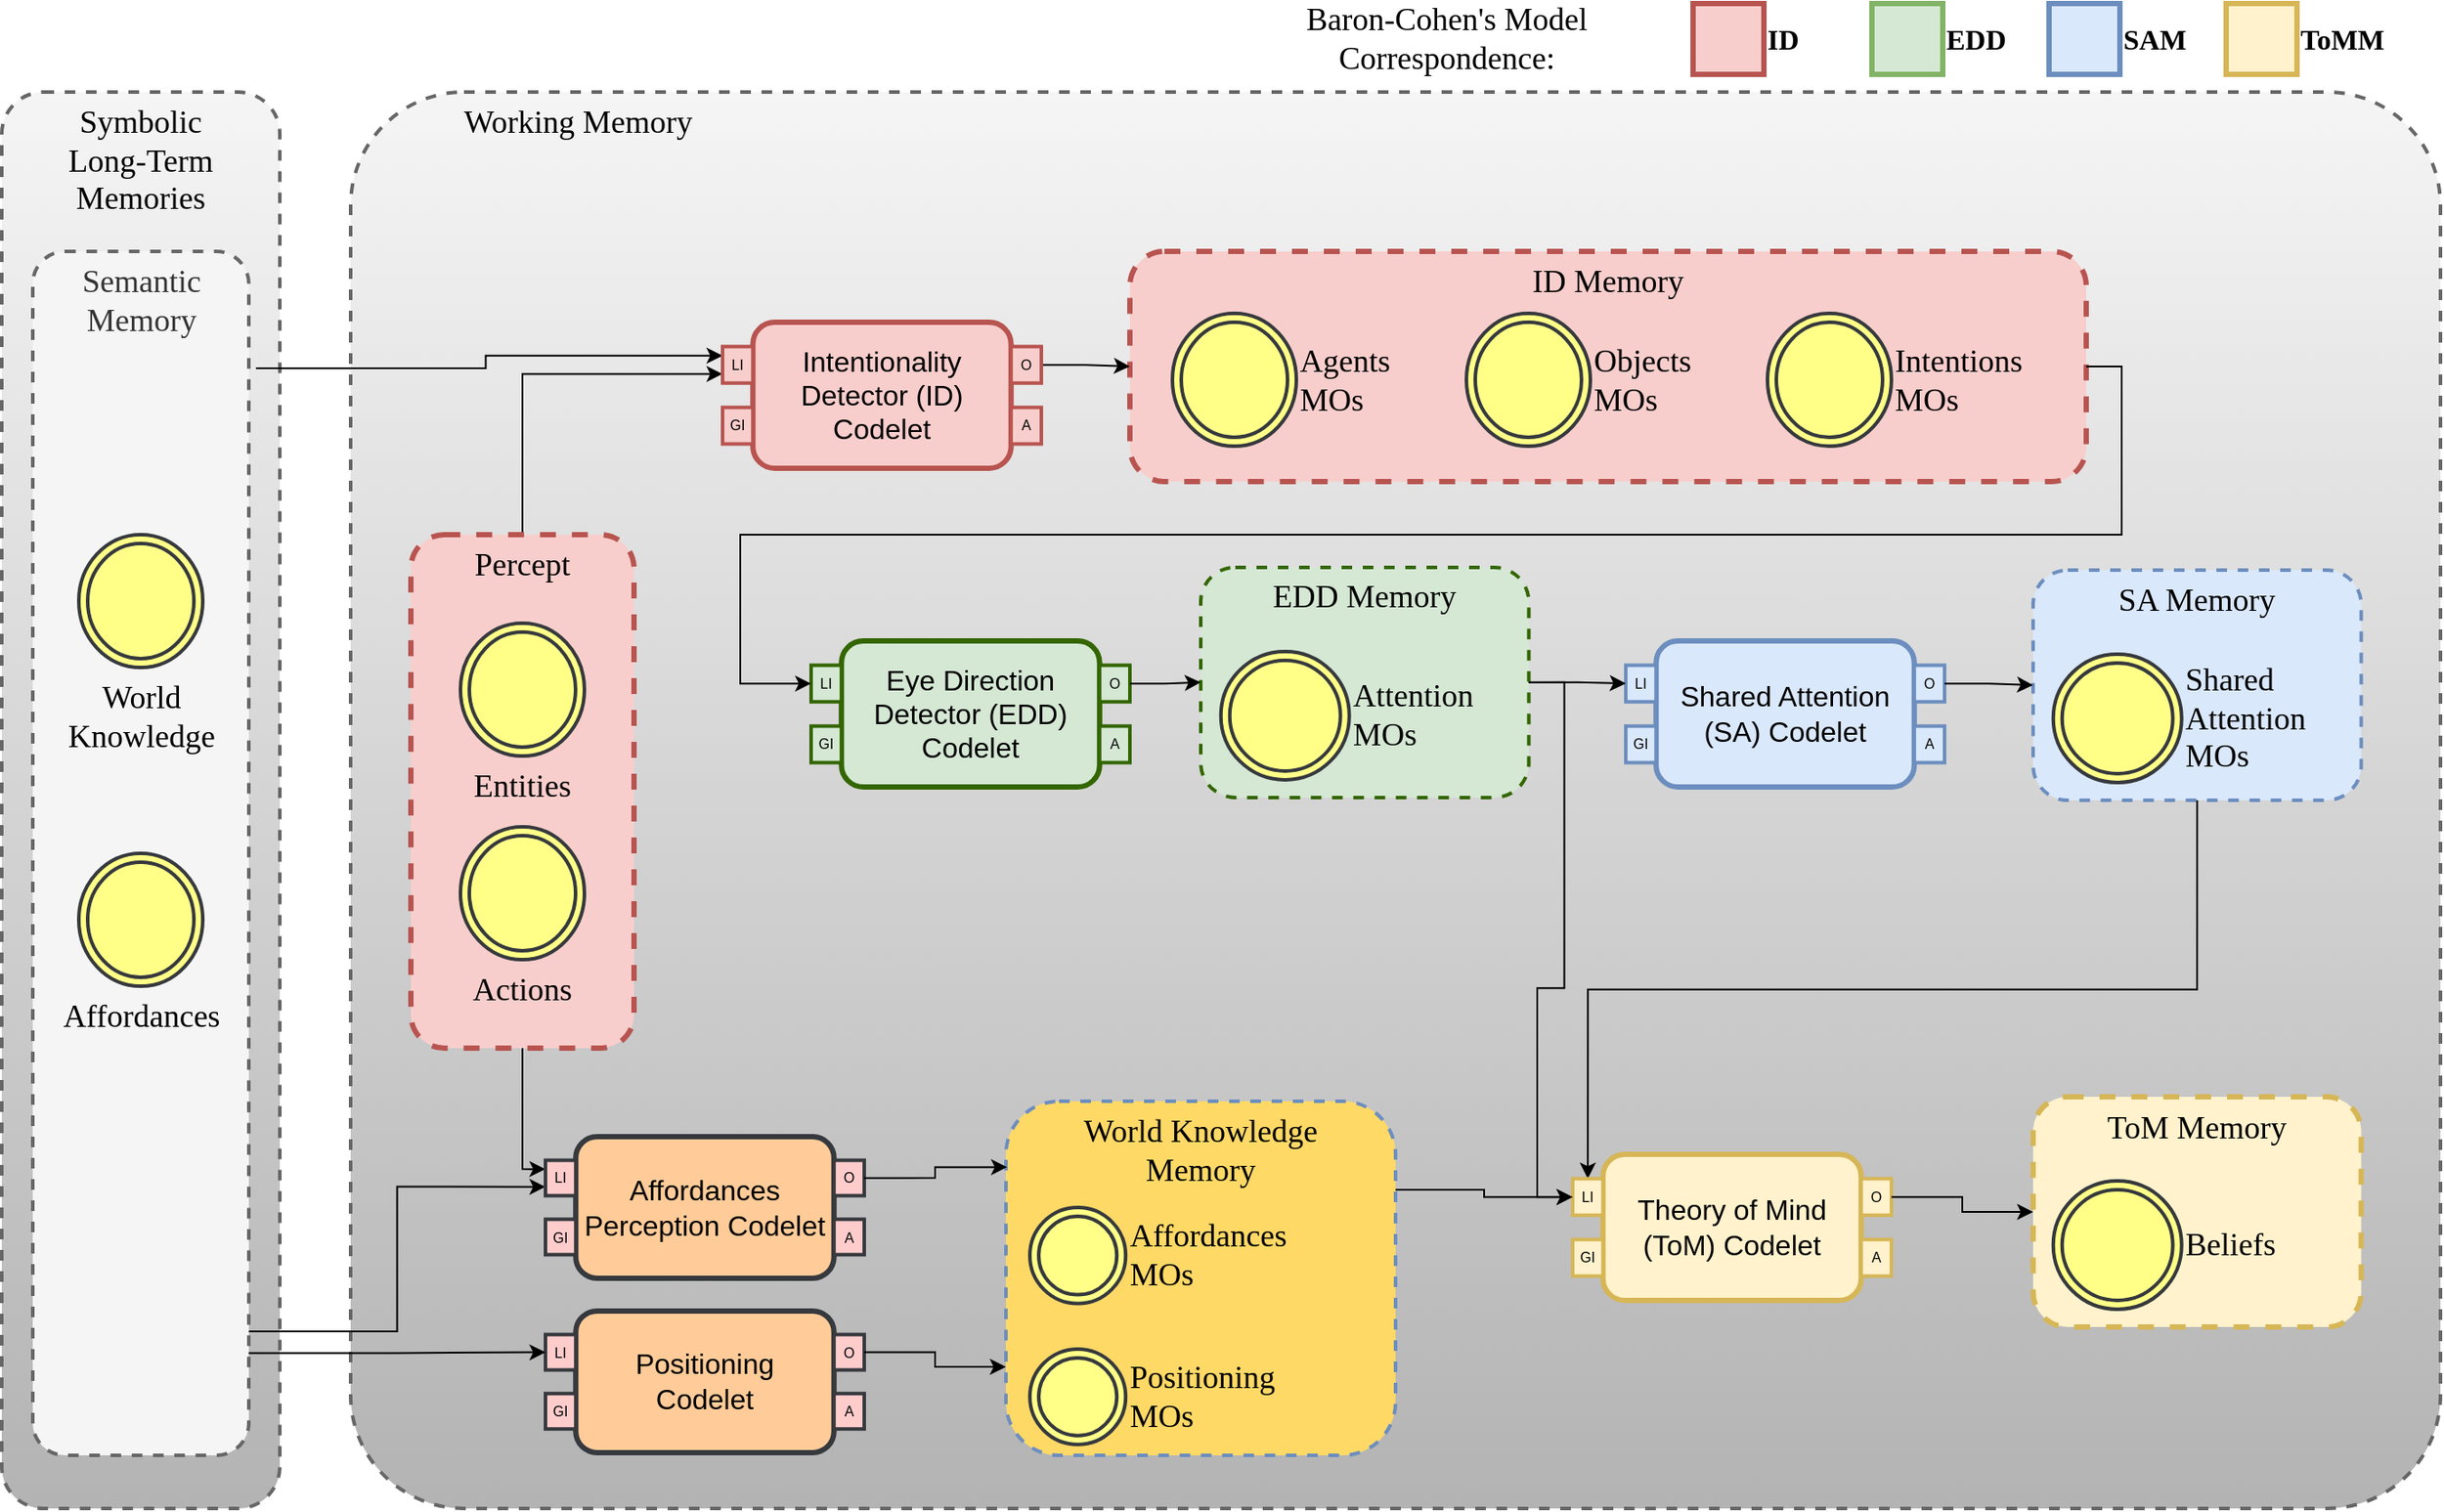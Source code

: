 <mxfile version="17.4.6" type="device" pages="7"><diagram id="8JJwKSZTb5gn7_4QAaBS" name="Overview"><mxGraphModel dx="989" dy="-321" grid="1" gridSize="10" guides="1" tooltips="1" connect="1" arrows="1" fold="1" page="1" pageScale="1" pageWidth="1100" pageHeight="850" math="0" shadow="0"><root><mxCell id="0"/><mxCell id="1" parent="0"/><mxCell id="M0Jl947H55iaw4nD2eUY-66" value="&lt;div align=&quot;left&quot;&gt;Working Memory&lt;br&gt;&lt;/div&gt;" style="rounded=1;whiteSpace=wrap;html=1;strokeWidth=2;fillColor=#f5f5f5;dashed=1;strokeColor=#666666;verticalAlign=top;align=left;spacingLeft=62;fontFamily=Hack;fontSource=https%3A%2F%2Ffonts.googleapis.com%2Fcss%3Ffamily%3DHack;fontSize=18;arcSize=8;gradientColor=#b3b3b3;" parent="1" vertex="1"><mxGeometry x="280" y="1280" width="1180" height="800" as="geometry"/></mxCell><mxCell id="M0Jl947H55iaw4nD2eUY-105" value="&lt;font data-font-src=&quot;https://fonts.googleapis.com/css?family=Hack&quot; style=&quot;font-size: 18px&quot; face=&quot;Hack&quot;&gt;Symbolic &lt;br&gt;Long-Term Memories&lt;/font&gt;" style="rounded=1;whiteSpace=wrap;html=1;align=center;verticalAlign=top;fillColor=#f5f5f5;strokeColor=#666666;dashed=1;strokeWidth=2;gradientColor=#b3b3b3;" parent="1" vertex="1"><mxGeometry x="83" y="1280" width="157" height="800" as="geometry"/></mxCell><mxCell id="M0Jl947H55iaw4nD2eUY-106" value="&lt;font data-font-src=&quot;https://fonts.googleapis.com/css?family=Hack&quot; style=&quot;font-size: 18px;&quot; face=&quot;Hack&quot;&gt;Semantic Memory&lt;/font&gt;" style="rounded=1;whiteSpace=wrap;html=1;align=center;verticalAlign=top;fillColor=#f5f5f5;strokeColor=#666666;dashed=1;strokeWidth=2;fontSize=18;fontColor=#333333;" parent="1" vertex="1"><mxGeometry x="100.5" y="1370" width="122" height="680" as="geometry"/></mxCell><mxCell id="M0Jl947H55iaw4nD2eUY-64" value="&lt;font style=&quot;font-size: 18px;&quot;&gt;World Knowledge&lt;/font&gt;" style="ellipse;shape=doubleEllipse;whiteSpace=wrap;html=1;strokeColor=#36393d;strokeWidth=2;fillColor=#ffff88;fontSize=18;align=center;verticalAlign=top;labelPosition=center;verticalLabelPosition=bottom;fontFamily=Hack;fontSource=https%3A%2F%2Ffonts.googleapis.com%2Fcss%3Ffamily%3DHack;" parent="1" vertex="1"><mxGeometry x="126.5" y="1530" width="70" height="75" as="geometry"/></mxCell><mxCell id="M0Jl947H55iaw4nD2eUY-65" value="&lt;font style=&quot;font-size: 18px;&quot;&gt;Affordances&lt;/font&gt;" style="ellipse;shape=doubleEllipse;whiteSpace=wrap;html=1;strokeColor=#36393d;strokeWidth=2;fillColor=#ffff88;fontSize=18;align=center;verticalAlign=top;labelPosition=center;verticalLabelPosition=bottom;fontFamily=Hack;fontSource=https%3A%2F%2Ffonts.googleapis.com%2Fcss%3Ffamily%3DHack;" parent="1" vertex="1"><mxGeometry x="126.5" y="1710" width="70" height="75" as="geometry"/></mxCell><mxCell id="M0Jl947H55iaw4nD2eUY-113" style="edgeStyle=orthogonalEdgeStyle;rounded=0;orthogonalLoop=1;jettySize=auto;html=1;exitX=0.5;exitY=0;exitDx=0;exitDy=0;entryX=0;entryY=0.75;entryDx=0;entryDy=0;fontFamily=Hack;fontSource=https%3A%2F%2Ffonts.googleapis.com%2Fcss%3Ffamily%3DHack;fontSize=16;" parent="1" source="M0Jl947H55iaw4nD2eUY-109" target="M0Jl947H55iaw4nD2eUY-75" edge="1"><mxGeometry relative="1" as="geometry"/></mxCell><mxCell id="M0Jl947H55iaw4nD2eUY-114" style="edgeStyle=orthogonalEdgeStyle;rounded=0;orthogonalLoop=1;jettySize=auto;html=1;exitX=0.5;exitY=1;exitDx=0;exitDy=0;entryX=0;entryY=0.25;entryDx=0;entryDy=0;fontFamily=Hack;fontSource=https%3A%2F%2Ffonts.googleapis.com%2Fcss%3Ffamily%3DHack;fontSize=16;" parent="1" source="M0Jl947H55iaw4nD2eUY-109" target="M0Jl947H55iaw4nD2eUY-102" edge="1"><mxGeometry relative="1" as="geometry"><Array as="points"><mxPoint x="377" y="1888"/></Array></mxGeometry></mxCell><mxCell id="M0Jl947H55iaw4nD2eUY-109" value="&lt;font data-font-src=&quot;https://fonts.googleapis.com/css?family=Hack&quot; style=&quot;font-size: 18px&quot; face=&quot;Hack&quot;&gt;Percept&lt;/font&gt;" style="rounded=1;whiteSpace=wrap;html=1;align=center;verticalAlign=top;fillColor=#f8cecc;strokeColor=#b85450;dashed=1;strokeWidth=3;" parent="1" vertex="1"><mxGeometry x="314" y="1530" width="126" height="290" as="geometry"/></mxCell><mxCell id="M0Jl947H55iaw4nD2eUY-68" value="&lt;font style=&quot;font-size: 18px;&quot;&gt;Entities&lt;/font&gt;" style="ellipse;shape=doubleEllipse;whiteSpace=wrap;html=1;strokeColor=#36393d;strokeWidth=2;fillColor=#ffff88;fontSize=18;align=center;verticalAlign=top;labelPosition=center;verticalLabelPosition=bottom;fontFamily=Hack;fontSource=https%3A%2F%2Ffonts.googleapis.com%2Fcss%3Ffamily%3DHack;" parent="1" vertex="1"><mxGeometry x="342" y="1580" width="70" height="75" as="geometry"/></mxCell><mxCell id="M0Jl947H55iaw4nD2eUY-69" value="&lt;font style=&quot;font-size: 18px;&quot;&gt;Actions&lt;/font&gt;" style="ellipse;shape=doubleEllipse;whiteSpace=wrap;html=1;strokeColor=#36393d;strokeWidth=2;fillColor=#ffff88;fontSize=18;align=center;verticalAlign=top;labelPosition=center;verticalLabelPosition=bottom;fontFamily=Hack;fontSource=https%3A%2F%2Ffonts.googleapis.com%2Fcss%3Ffamily%3DHack;" parent="1" vertex="1"><mxGeometry x="342" y="1695" width="70" height="75" as="geometry"/></mxCell><mxCell id="M0Jl947H55iaw4nD2eUY-112" style="edgeStyle=orthogonalEdgeStyle;rounded=0;orthogonalLoop=1;jettySize=auto;html=1;exitX=1.033;exitY=0.097;exitDx=0;exitDy=0;entryX=0;entryY=0.25;entryDx=0;entryDy=0;fontFamily=Hack;fontSource=https%3A%2F%2Ffonts.googleapis.com%2Fcss%3Ffamily%3DHack;fontSize=16;exitPerimeter=0;" parent="1" source="M0Jl947H55iaw4nD2eUY-106" target="M0Jl947H55iaw4nD2eUY-75" edge="1"><mxGeometry relative="1" as="geometry"/></mxCell><mxCell id="M0Jl947H55iaw4nD2eUY-116" style="edgeStyle=orthogonalEdgeStyle;rounded=0;orthogonalLoop=1;jettySize=auto;html=1;exitX=1;exitY=0.897;exitDx=0;exitDy=0;entryX=0;entryY=0.75;entryDx=0;entryDy=0;fontFamily=Hack;fontSource=https%3A%2F%2Ffonts.googleapis.com%2Fcss%3Ffamily%3DHack;fontSize=16;exitPerimeter=0;" parent="1" source="M0Jl947H55iaw4nD2eUY-106" target="M0Jl947H55iaw4nD2eUY-102" edge="1"><mxGeometry relative="1" as="geometry"/></mxCell><mxCell id="M0Jl947H55iaw4nD2eUY-117" value="&lt;font data-font-src=&quot;https://fonts.googleapis.com/css?family=Hack&quot; style=&quot;font-size: 18px&quot; face=&quot;Hack&quot;&gt;ID Memory&lt;br&gt;&lt;/font&gt;" style="rounded=1;whiteSpace=wrap;html=1;align=center;verticalAlign=top;fillColor=#f8cecc;strokeColor=#b85450;dashed=1;strokeWidth=3;perimeterSpacing=0;" parent="1" vertex="1"><mxGeometry x="720" y="1370" width="540" height="130" as="geometry"/></mxCell><mxCell id="M0Jl947H55iaw4nD2eUY-118" value="&lt;font style=&quot;font-size: 18px;&quot;&gt;Agents MOs&lt;/font&gt;" style="ellipse;shape=doubleEllipse;whiteSpace=wrap;html=1;strokeColor=#36393d;strokeWidth=2;fillColor=#ffff88;fontSize=18;align=left;verticalAlign=middle;labelPosition=right;verticalLabelPosition=middle;fontFamily=Hack;fontSource=https%3A%2F%2Ffonts.googleapis.com%2Fcss%3Ffamily%3DHack;" parent="1" vertex="1"><mxGeometry x="744" y="1405" width="70" height="75" as="geometry"/></mxCell><mxCell id="M0Jl947H55iaw4nD2eUY-119" value="&lt;font style=&quot;font-size: 18px;&quot;&gt;Objects MOs&lt;/font&gt;" style="ellipse;shape=doubleEllipse;whiteSpace=wrap;html=1;strokeColor=#36393d;strokeWidth=2;fillColor=#ffff88;fontSize=18;align=left;verticalAlign=middle;labelPosition=right;verticalLabelPosition=middle;fontFamily=Hack;fontSource=https%3A%2F%2Ffonts.googleapis.com%2Fcss%3Ffamily%3DHack;" parent="1" vertex="1"><mxGeometry x="910" y="1405" width="70" height="75" as="geometry"/></mxCell><mxCell id="M0Jl947H55iaw4nD2eUY-120" value="&lt;font style=&quot;font-size: 18px;&quot;&gt;Intentions MOs&lt;/font&gt;" style="ellipse;shape=doubleEllipse;whiteSpace=wrap;html=1;strokeColor=#36393d;strokeWidth=2;fillColor=#ffff88;fontSize=18;align=left;verticalAlign=middle;labelPosition=right;verticalLabelPosition=middle;fontFamily=Hack;fontSource=https%3A%2F%2Ffonts.googleapis.com%2Fcss%3Ffamily%3DHack;" parent="1" vertex="1"><mxGeometry x="1080" y="1405" width="70" height="75" as="geometry"/></mxCell><mxCell id="M0Jl947H55iaw4nD2eUY-121" style="edgeStyle=orthogonalEdgeStyle;rounded=0;orthogonalLoop=1;jettySize=auto;html=1;fontFamily=Hack;fontSource=https%3A%2F%2Ffonts.googleapis.com%2Fcss%3Ffamily%3DHack;fontSize=18;exitX=1;exitY=0.5;exitDx=0;exitDy=0;" parent="1" source="M0Jl947H55iaw4nD2eUY-73" target="M0Jl947H55iaw4nD2eUY-117" edge="1"><mxGeometry relative="1" as="geometry"/></mxCell><mxCell id="M0Jl947H55iaw4nD2eUY-125" value="" style="group;fontFamily=Hack;fontSource=https%3A%2F%2Ffonts.googleapis.com%2Fcss%3Ffamily%3DHack;fontSize=12;" parent="1" vertex="1" connectable="0"><mxGeometry x="540" y="1590" width="180" height="98.44" as="geometry"/></mxCell><mxCell id="M0Jl947H55iaw4nD2eUY-126" value="&lt;font style=&quot;font-size: 16px&quot;&gt;Eye Direction Detector (EDD) Codelet&lt;/font&gt;" style="rounded=1;whiteSpace=wrap;html=1;strokeWidth=3;fillColor=#D5E8D4;strokeColor=#336600;" parent="M0Jl947H55iaw4nD2eUY-125" vertex="1"><mxGeometry x="17.113" width="145.775" height="82.5" as="geometry"/></mxCell><mxCell id="M0Jl947H55iaw4nD2eUY-127" value="&lt;font style=&quot;font-size: 8px;&quot;&gt;O&lt;/font&gt;" style="whiteSpace=wrap;html=1;strokeWidth=2;fillColor=#D5E8D4;strokeColor=#336600;fontSize=8;" parent="M0Jl947H55iaw4nD2eUY-125" vertex="1"><mxGeometry x="162.887" y="13.75" width="17.113" height="20.625" as="geometry"/></mxCell><mxCell id="M0Jl947H55iaw4nD2eUY-128" value="&lt;font style=&quot;font-size: 8px;&quot;&gt;A&lt;/font&gt;" style="whiteSpace=wrap;html=1;strokeWidth=2;fillColor=#D5E8D4;strokeColor=#336600;fontSize=8;" parent="M0Jl947H55iaw4nD2eUY-125" vertex="1"><mxGeometry x="162.887" y="48.125" width="17.113" height="20.625" as="geometry"/></mxCell><mxCell id="M0Jl947H55iaw4nD2eUY-129" value="&lt;font style=&quot;font-size: 8px; line-height: 120%;&quot;&gt;LI&lt;/font&gt;" style="whiteSpace=wrap;html=1;strokeWidth=2;fillColor=#D5E8D4;strokeColor=#336600;verticalAlign=middle;spacing=0;fontSize=8;" parent="M0Jl947H55iaw4nD2eUY-125" vertex="1"><mxGeometry y="13.75" width="17.113" height="20.625" as="geometry"/></mxCell><mxCell id="M0Jl947H55iaw4nD2eUY-130" value="&lt;font style=&quot;font-size: 8px;&quot;&gt;GI&lt;/font&gt;" style="whiteSpace=wrap;html=1;strokeWidth=2;fillColor=#D5E8D4;strokeColor=#336600;fontSize=8;" parent="M0Jl947H55iaw4nD2eUY-125" vertex="1"><mxGeometry y="48.125" width="17.113" height="20.625" as="geometry"/></mxCell><mxCell id="M0Jl947H55iaw4nD2eUY-165" value="" style="group;fontFamily=Hack;fontSource=https%3A%2F%2Ffonts.googleapis.com%2Fcss%3Ffamily%3DHack;fontSize=12;" parent="M0Jl947H55iaw4nD2eUY-125" vertex="1" connectable="0"><mxGeometry x="460" width="180" height="98.44" as="geometry"/></mxCell><mxCell id="M0Jl947H55iaw4nD2eUY-166" value="&lt;font style=&quot;font-size: 16px&quot;&gt;Shared Attention (SA) Codelet&lt;/font&gt;" style="rounded=1;whiteSpace=wrap;html=1;strokeWidth=3;fillColor=#dae8fc;strokeColor=#6c8ebf;" parent="M0Jl947H55iaw4nD2eUY-165" vertex="1"><mxGeometry x="17.113" width="145.775" height="82.5" as="geometry"/></mxCell><mxCell id="M0Jl947H55iaw4nD2eUY-167" value="&lt;font style=&quot;font-size: 8px;&quot;&gt;O&lt;/font&gt;" style="whiteSpace=wrap;html=1;strokeWidth=2;fillColor=#dae8fc;strokeColor=#6c8ebf;fontSize=8;" parent="M0Jl947H55iaw4nD2eUY-165" vertex="1"><mxGeometry x="162.887" y="13.75" width="17.113" height="20.625" as="geometry"/></mxCell><mxCell id="M0Jl947H55iaw4nD2eUY-168" value="&lt;font style=&quot;font-size: 8px;&quot;&gt;A&lt;/font&gt;" style="whiteSpace=wrap;html=1;strokeWidth=2;fillColor=#dae8fc;strokeColor=#6c8ebf;fontSize=8;" parent="M0Jl947H55iaw4nD2eUY-165" vertex="1"><mxGeometry x="162.887" y="48.125" width="17.113" height="20.625" as="geometry"/></mxCell><mxCell id="M0Jl947H55iaw4nD2eUY-169" value="&lt;font style=&quot;font-size: 8px; line-height: 120%;&quot;&gt;LI&lt;/font&gt;" style="whiteSpace=wrap;html=1;strokeWidth=2;fillColor=#dae8fc;strokeColor=#6c8ebf;verticalAlign=middle;spacing=0;fontSize=8;" parent="M0Jl947H55iaw4nD2eUY-165" vertex="1"><mxGeometry y="13.75" width="17.113" height="20.625" as="geometry"/></mxCell><mxCell id="M0Jl947H55iaw4nD2eUY-170" value="&lt;font style=&quot;font-size: 8px;&quot;&gt;GI&lt;/font&gt;" style="whiteSpace=wrap;html=1;strokeWidth=2;fillColor=#dae8fc;strokeColor=#6c8ebf;fontSize=8;" parent="M0Jl947H55iaw4nD2eUY-165" vertex="1"><mxGeometry y="48.125" width="17.113" height="20.625" as="geometry"/></mxCell><mxCell id="M0Jl947H55iaw4nD2eUY-138" style="edgeStyle=orthogonalEdgeStyle;rounded=0;orthogonalLoop=1;jettySize=auto;html=1;exitX=1;exitY=0.5;exitDx=0;exitDy=0;entryX=0;entryY=0.5;entryDx=0;entryDy=0;fontFamily=Hack;fontSource=https%3A%2F%2Ffonts.googleapis.com%2Fcss%3Ffamily%3DHack;fontSize=18;" parent="1" source="M0Jl947H55iaw4nD2eUY-117" target="M0Jl947H55iaw4nD2eUY-129" edge="1"><mxGeometry relative="1" as="geometry"><Array as="points"><mxPoint x="1280" y="1435"/><mxPoint x="1280" y="1530"/><mxPoint x="500" y="1530"/><mxPoint x="500" y="1614"/></Array></mxGeometry></mxCell><mxCell id="M0Jl947H55iaw4nD2eUY-139" value="" style="group;perimeterSpacing=0;strokeWidth=3;" parent="1" vertex="1" connectable="0"><mxGeometry x="760" y="1548.44" width="185.25" height="130" as="geometry"/></mxCell><mxCell id="M0Jl947H55iaw4nD2eUY-123" value="&lt;font data-font-src=&quot;https://fonts.googleapis.com/css?family=Hack&quot; style=&quot;font-size: 18px&quot; face=&quot;Hack&quot;&gt;EDD Memory&lt;/font&gt;" style="rounded=1;whiteSpace=wrap;html=1;align=center;verticalAlign=top;fillColor=#D5E8D4;strokeColor=#336600;dashed=1;strokeWidth=2;" parent="M0Jl947H55iaw4nD2eUY-139" vertex="1"><mxGeometry width="185.25" height="130" as="geometry"/></mxCell><mxCell id="M0Jl947H55iaw4nD2eUY-124" value="&lt;font style=&quot;font-size: 18px;&quot;&gt;Attention MOs&lt;/font&gt;" style="ellipse;shape=doubleEllipse;whiteSpace=wrap;html=1;strokeColor=#36393d;strokeWidth=2;fillColor=#ffff88;fontSize=18;align=left;verticalAlign=middle;labelPosition=right;verticalLabelPosition=middle;fontFamily=Hack;fontSource=https%3A%2F%2Ffonts.googleapis.com%2Fcss%3Ffamily%3DHack;direction=south;" parent="M0Jl947H55iaw4nD2eUY-139" vertex="1"><mxGeometry x="11.37" y="47.5" width="72.5" height="72.5" as="geometry"/></mxCell><mxCell id="M0Jl947H55iaw4nD2eUY-140" style="edgeStyle=orthogonalEdgeStyle;rounded=0;orthogonalLoop=1;jettySize=auto;html=1;exitX=1;exitY=0.5;exitDx=0;exitDy=0;fontFamily=Hack;fontSource=https%3A%2F%2Ffonts.googleapis.com%2Fcss%3Ffamily%3DHack;fontSize=16;" parent="1" source="M0Jl947H55iaw4nD2eUY-127" target="M0Jl947H55iaw4nD2eUY-123" edge="1"><mxGeometry relative="1" as="geometry"/></mxCell><mxCell id="M0Jl947H55iaw4nD2eUY-171" value="" style="group;strokeWidth=3;" parent="1" vertex="1" connectable="0"><mxGeometry x="1230" y="1550" width="185.25" height="130" as="geometry"/></mxCell><mxCell id="M0Jl947H55iaw4nD2eUY-172" value="&lt;font data-font-src=&quot;https://fonts.googleapis.com/css?family=Hack&quot; style=&quot;font-size: 18px&quot; face=&quot;Hack&quot;&gt;SA Memory&lt;/font&gt;" style="rounded=1;whiteSpace=wrap;html=1;align=center;verticalAlign=top;fillColor=#dae8fc;strokeColor=#6c8ebf;dashed=1;strokeWidth=2;" parent="M0Jl947H55iaw4nD2eUY-171" vertex="1"><mxGeometry width="185.25" height="130" as="geometry"/></mxCell><mxCell id="M0Jl947H55iaw4nD2eUY-173" value="Shared Attention MOs" style="ellipse;shape=doubleEllipse;whiteSpace=wrap;html=1;strokeColor=#36393d;strokeWidth=2;fillColor=#ffff88;fontSize=18;align=left;verticalAlign=middle;labelPosition=right;verticalLabelPosition=middle;fontFamily=Hack;fontSource=https%3A%2F%2Ffonts.googleapis.com%2Fcss%3Ffamily%3DHack;direction=south;" parent="M0Jl947H55iaw4nD2eUY-171" vertex="1"><mxGeometry x="11.37" y="47.5" width="72.5" height="72.5" as="geometry"/></mxCell><mxCell id="M0Jl947H55iaw4nD2eUY-174" style="edgeStyle=orthogonalEdgeStyle;rounded=0;orthogonalLoop=1;jettySize=auto;html=1;exitX=1;exitY=0.5;exitDx=0;exitDy=0;entryX=0;entryY=0.5;entryDx=0;entryDy=0;fontFamily=Hack;fontSource=https%3A%2F%2Ffonts.googleapis.com%2Fcss%3Ffamily%3DHack;fontSize=16;" parent="1" source="M0Jl947H55iaw4nD2eUY-123" target="M0Jl947H55iaw4nD2eUY-169" edge="1"><mxGeometry relative="1" as="geometry"/></mxCell><mxCell id="M0Jl947H55iaw4nD2eUY-175" style="edgeStyle=orthogonalEdgeStyle;rounded=0;orthogonalLoop=1;jettySize=auto;html=1;exitX=1;exitY=0.5;exitDx=0;exitDy=0;entryX=0;entryY=0.5;entryDx=0;entryDy=0;fontFamily=Hack;fontSource=https%3A%2F%2Ffonts.googleapis.com%2Fcss%3Ffamily%3DHack;fontSize=16;" parent="1" source="M0Jl947H55iaw4nD2eUY-167" target="M0Jl947H55iaw4nD2eUY-172" edge="1"><mxGeometry relative="1" as="geometry"/></mxCell><mxCell id="M0Jl947H55iaw4nD2eUY-182" value="" style="group" parent="1" vertex="1" connectable="0"><mxGeometry x="1230.0" y="1847.5" width="185.25" height="130" as="geometry"/></mxCell><mxCell id="M0Jl947H55iaw4nD2eUY-183" value="&lt;font data-font-src=&quot;https://fonts.googleapis.com/css?family=Hack&quot; style=&quot;font-size: 18px&quot; face=&quot;Hack&quot;&gt;ToM Memory&lt;/font&gt;" style="rounded=1;whiteSpace=wrap;html=1;align=center;verticalAlign=top;fillColor=#fff2cc;strokeColor=#d6b656;dashed=1;strokeWidth=3;" parent="M0Jl947H55iaw4nD2eUY-182" vertex="1"><mxGeometry width="185.25" height="130" as="geometry"/></mxCell><mxCell id="M0Jl947H55iaw4nD2eUY-184" value="Beliefs" style="ellipse;shape=doubleEllipse;whiteSpace=wrap;html=1;strokeColor=#36393d;strokeWidth=2;fillColor=#ffff88;fontSize=18;align=left;verticalAlign=middle;labelPosition=right;verticalLabelPosition=middle;fontFamily=Hack;fontSource=https%3A%2F%2Ffonts.googleapis.com%2Fcss%3Ffamily%3DHack;direction=south;" parent="M0Jl947H55iaw4nD2eUY-182" vertex="1"><mxGeometry x="11.37" y="47.5" width="72.5" height="72.5" as="geometry"/></mxCell><mxCell id="M0Jl947H55iaw4nD2eUY-187" style="edgeStyle=orthogonalEdgeStyle;rounded=0;orthogonalLoop=1;jettySize=auto;html=1;exitX=0.5;exitY=1;exitDx=0;exitDy=0;entryX=0.5;entryY=0;entryDx=0;entryDy=0;fontFamily=Hack;fontSource=https%3A%2F%2Ffonts.googleapis.com%2Fcss%3Ffamily%3DHack;fontSize=16;" parent="1" source="M0Jl947H55iaw4nD2eUY-172" target="M0Jl947H55iaw4nD2eUY-180" edge="1"><mxGeometry relative="1" as="geometry"/></mxCell><mxCell id="M0Jl947H55iaw4nD2eUY-72" value="&lt;font style=&quot;font-size: 16px&quot;&gt;Intentionality Detector (ID) Codelet&lt;/font&gt;" style="rounded=1;whiteSpace=wrap;html=1;strokeWidth=3;fillColor=#f8cecc;strokeColor=#b85450;" parent="1" vertex="1"><mxGeometry x="507.113" y="1410" width="145.775" height="82.5" as="geometry"/></mxCell><mxCell id="M0Jl947H55iaw4nD2eUY-73" value="&lt;font style=&quot;font-size: 8px;&quot;&gt;O&lt;/font&gt;" style="whiteSpace=wrap;html=1;strokeWidth=2;fillColor=#f8cecc;strokeColor=#b85450;fontSize=8;" parent="1" vertex="1"><mxGeometry x="652.887" y="1423.75" width="17.113" height="20.625" as="geometry"/></mxCell><mxCell id="M0Jl947H55iaw4nD2eUY-74" value="&lt;font style=&quot;font-size: 8px;&quot;&gt;A&lt;/font&gt;" style="whiteSpace=wrap;html=1;strokeWidth=2;fillColor=#f8cecc;strokeColor=#b85450;fontSize=8;" parent="1" vertex="1"><mxGeometry x="652.887" y="1458.125" width="17.113" height="20.625" as="geometry"/></mxCell><mxCell id="M0Jl947H55iaw4nD2eUY-75" value="&lt;font style=&quot;font-size: 8px; line-height: 120%;&quot;&gt;LI&lt;/font&gt;" style="whiteSpace=wrap;html=1;strokeWidth=2;fillColor=#f8cecc;strokeColor=#b85450;verticalAlign=middle;spacing=0;fontSize=8;" parent="1" vertex="1"><mxGeometry x="490" y="1423.75" width="17.113" height="20.625" as="geometry"/></mxCell><mxCell id="M0Jl947H55iaw4nD2eUY-76" value="&lt;font style=&quot;font-size: 8px;&quot;&gt;GI&lt;/font&gt;" style="whiteSpace=wrap;html=1;strokeWidth=2;fillColor=#f8cecc;strokeColor=#b85450;fontSize=8;" parent="1" vertex="1"><mxGeometry x="490" y="1458.125" width="17.113" height="20.625" as="geometry"/></mxCell><mxCell id="M0Jl947H55iaw4nD2eUY-98" value="" style="group;fontFamily=Hack;fontSource=https%3A%2F%2Ffonts.googleapis.com%2Fcss%3Ffamily%3DHack;fontSize=12;align=left;" parent="1" vertex="1" connectable="0"><mxGeometry x="390" y="1870" width="180" height="98.44" as="geometry"/></mxCell><mxCell id="M0Jl947H55iaw4nD2eUY-99" value="&lt;font style=&quot;font-size: 16px&quot;&gt;Affordances Perception Codelet&lt;/font&gt;" style="rounded=1;whiteSpace=wrap;html=1;strokeWidth=3;fillColor=#ffcc99;strokeColor=#36393d;" parent="M0Jl947H55iaw4nD2eUY-98" vertex="1"><mxGeometry x="17.113" width="145.775" height="80" as="geometry"/></mxCell><mxCell id="M0Jl947H55iaw4nD2eUY-100" value="&lt;font style=&quot;font-size: 8px;&quot;&gt;O&lt;/font&gt;" style="whiteSpace=wrap;html=1;strokeWidth=2;fillColor=#ffcccc;strokeColor=#36393d;fontSize=8;" parent="M0Jl947H55iaw4nD2eUY-98" vertex="1"><mxGeometry x="162.887" y="13.333" width="17.113" height="20" as="geometry"/></mxCell><mxCell id="M0Jl947H55iaw4nD2eUY-101" value="&lt;font style=&quot;font-size: 8px;&quot;&gt;A&lt;/font&gt;" style="whiteSpace=wrap;html=1;strokeWidth=2;fillColor=#ffcccc;strokeColor=#36393d;fontSize=8;" parent="M0Jl947H55iaw4nD2eUY-98" vertex="1"><mxGeometry x="162.887" y="46.667" width="17.113" height="20" as="geometry"/></mxCell><mxCell id="M0Jl947H55iaw4nD2eUY-102" value="&lt;font style=&quot;font-size: 8px; line-height: 120%;&quot;&gt;LI&lt;/font&gt;" style="whiteSpace=wrap;html=1;strokeWidth=2;fillColor=#ffcccc;strokeColor=#36393d;verticalAlign=middle;spacing=0;fontSize=8;" parent="M0Jl947H55iaw4nD2eUY-98" vertex="1"><mxGeometry y="13.333" width="17.113" height="20" as="geometry"/></mxCell><mxCell id="M0Jl947H55iaw4nD2eUY-103" value="&lt;font style=&quot;font-size: 8px;&quot;&gt;GI&lt;/font&gt;" style="whiteSpace=wrap;html=1;strokeWidth=2;fillColor=#ffcccc;strokeColor=#36393d;fontSize=8;" parent="M0Jl947H55iaw4nD2eUY-98" vertex="1"><mxGeometry y="46.667" width="17.113" height="20" as="geometry"/></mxCell><mxCell id="M0Jl947H55iaw4nD2eUY-176" value="" style="group;fontFamily=Hack;fontSource=https%3A%2F%2Ffonts.googleapis.com%2Fcss%3Ffamily%3DHack;fontSize=12;" parent="M0Jl947H55iaw4nD2eUY-98" vertex="1" connectable="0"><mxGeometry x="580" y="10" width="180" height="98.44" as="geometry"/></mxCell><mxCell id="M0Jl947H55iaw4nD2eUY-177" value="&lt;font style=&quot;font-size: 16px&quot;&gt;Theory of Mind (ToM) Codelet&lt;br&gt;&lt;/font&gt;" style="rounded=1;whiteSpace=wrap;html=1;strokeWidth=3;fillColor=#fff2cc;strokeColor=#d6b656;" parent="M0Jl947H55iaw4nD2eUY-176" vertex="1"><mxGeometry x="17.113" width="145.775" height="82.5" as="geometry"/></mxCell><mxCell id="M0Jl947H55iaw4nD2eUY-178" value="&lt;font style=&quot;font-size: 8px;&quot;&gt;O&lt;/font&gt;" style="whiteSpace=wrap;html=1;strokeWidth=2;fillColor=#fff2cc;strokeColor=#d6b656;fontSize=8;" parent="M0Jl947H55iaw4nD2eUY-176" vertex="1"><mxGeometry x="162.887" y="13.75" width="17.113" height="20.625" as="geometry"/></mxCell><mxCell id="M0Jl947H55iaw4nD2eUY-179" value="&lt;font style=&quot;font-size: 8px;&quot;&gt;A&lt;/font&gt;" style="whiteSpace=wrap;html=1;strokeWidth=2;fillColor=#fff2cc;strokeColor=#d6b656;fontSize=8;" parent="M0Jl947H55iaw4nD2eUY-176" vertex="1"><mxGeometry x="162.887" y="48.125" width="17.113" height="20.625" as="geometry"/></mxCell><mxCell id="M0Jl947H55iaw4nD2eUY-180" value="&lt;font style=&quot;font-size: 8px; line-height: 120%;&quot;&gt;LI&lt;/font&gt;" style="whiteSpace=wrap;html=1;strokeWidth=2;fillColor=#fff2cc;strokeColor=#d6b656;verticalAlign=middle;spacing=0;fontSize=8;" parent="M0Jl947H55iaw4nD2eUY-176" vertex="1"><mxGeometry y="13.75" width="17.113" height="20.625" as="geometry"/></mxCell><mxCell id="M0Jl947H55iaw4nD2eUY-181" value="&lt;font style=&quot;font-size: 8px;&quot;&gt;GI&lt;/font&gt;" style="whiteSpace=wrap;html=1;strokeWidth=2;fillColor=#fff2cc;strokeColor=#d6b656;fontSize=8;" parent="M0Jl947H55iaw4nD2eUY-176" vertex="1"><mxGeometry y="48.125" width="17.113" height="20.625" as="geometry"/></mxCell><mxCell id="M0Jl947H55iaw4nD2eUY-191" style="edgeStyle=orthogonalEdgeStyle;rounded=0;orthogonalLoop=1;jettySize=auto;html=1;fontFamily=Hack;fontSource=https%3A%2F%2Ffonts.googleapis.com%2Fcss%3Ffamily%3DHack;fontSize=16;entryX=0;entryY=0.5;entryDx=0;entryDy=0;" parent="1" source="M0Jl947H55iaw4nD2eUY-123" target="M0Jl947H55iaw4nD2eUY-180" edge="1"><mxGeometry relative="1" as="geometry"><Array as="points"/><mxPoint x="970" y="1904" as="targetPoint"/></mxGeometry></mxCell><mxCell id="M0Jl947H55iaw4nD2eUY-193" style="edgeStyle=orthogonalEdgeStyle;rounded=0;orthogonalLoop=1;jettySize=auto;html=1;exitX=1;exitY=0.5;exitDx=0;exitDy=0;entryX=0;entryY=0.5;entryDx=0;entryDy=0;fontFamily=Hack;fontSource=https%3A%2F%2Ffonts.googleapis.com%2Fcss%3Ffamily%3DHack;fontSize=16;" parent="1" source="M0Jl947H55iaw4nD2eUY-178" target="M0Jl947H55iaw4nD2eUY-183" edge="1"><mxGeometry relative="1" as="geometry"/></mxCell><mxCell id="M0Jl947H55iaw4nD2eUY-199" value="&lt;b&gt;ID&lt;/b&gt;" style="rounded=0;whiteSpace=wrap;html=1;fontFamily=Hack;fontSource=https%3A%2F%2Ffonts.googleapis.com%2Fcss%3Ffamily%3DHack;fontSize=16;strokeColor=#b85450;strokeWidth=3;fillColor=#f8cecc;align=left;verticalAlign=middle;labelPosition=right;verticalLabelPosition=middle;" parent="1" vertex="1"><mxGeometry x="1038" y="1230" width="40" height="40" as="geometry"/></mxCell><mxCell id="M0Jl947H55iaw4nD2eUY-200" value="&lt;b&gt;EDD&lt;/b&gt;" style="rounded=0;whiteSpace=wrap;html=1;fontFamily=Hack;fontSource=https%3A%2F%2Ffonts.googleapis.com%2Fcss%3Ffamily%3DHack;fontSize=16;strokeColor=#82b366;strokeWidth=3;fillColor=#d5e8d4;align=left;verticalAlign=middle;labelPosition=right;verticalLabelPosition=middle;" parent="1" vertex="1"><mxGeometry x="1139" y="1230" width="40" height="40" as="geometry"/></mxCell><mxCell id="M0Jl947H55iaw4nD2eUY-201" value="&lt;b&gt;SAM&lt;/b&gt;" style="rounded=0;whiteSpace=wrap;html=1;fontFamily=Hack;fontSource=https%3A%2F%2Ffonts.googleapis.com%2Fcss%3Ffamily%3DHack;fontSize=16;strokeColor=#6c8ebf;strokeWidth=3;fillColor=#dae8fc;align=left;verticalAlign=middle;labelPosition=right;verticalLabelPosition=middle;" parent="1" vertex="1"><mxGeometry x="1239" y="1230" width="40" height="40" as="geometry"/></mxCell><mxCell id="M0Jl947H55iaw4nD2eUY-202" value="&lt;b&gt;ToMM&lt;/b&gt;" style="rounded=0;whiteSpace=wrap;html=1;fontFamily=Hack;fontSource=https%3A%2F%2Ffonts.googleapis.com%2Fcss%3Ffamily%3DHack;fontSize=16;strokeColor=#d6b656;strokeWidth=3;fillColor=#fff2cc;align=left;verticalAlign=middle;labelPosition=right;verticalLabelPosition=middle;" parent="1" vertex="1"><mxGeometry x="1339" y="1230" width="40" height="40" as="geometry"/></mxCell><mxCell id="M0Jl947H55iaw4nD2eUY-203" value="&lt;font style=&quot;font-size: 18px&quot;&gt;Baron-Cohen's Model Correspondence:&lt;/font&gt;" style="text;html=1;strokeColor=none;fillColor=none;align=center;verticalAlign=middle;whiteSpace=wrap;rounded=0;fontFamily=Hack;fontSource=https%3A%2F%2Ffonts.googleapis.com%2Fcss%3Ffamily%3DHack;fontSize=16;" parent="1" vertex="1"><mxGeometry x="779" y="1230" width="240" height="40" as="geometry"/></mxCell><mxCell id="RIYBlgfJ3dpbI6-3F-YT-1" value="" style="group;strokeWidth=3;" vertex="1" connectable="0" parent="1"><mxGeometry x="650" y="1850" width="220" height="200" as="geometry"/></mxCell><mxCell id="RIYBlgfJ3dpbI6-3F-YT-2" value="&lt;font data-font-src=&quot;https://fonts.googleapis.com/css?family=Hack&quot; style=&quot;font-size: 18px&quot; face=&quot;Hack&quot;&gt;World Knowledge&lt;br&gt;Memory&lt;/font&gt;" style="rounded=1;whiteSpace=wrap;html=1;align=center;verticalAlign=top;fillColor=#FFD966;strokeColor=#6c8ebf;dashed=1;strokeWidth=2;" vertex="1" parent="RIYBlgfJ3dpbI6-3F-YT-1"><mxGeometry width="220.0" height="200" as="geometry"/></mxCell><mxCell id="RIYBlgfJ3dpbI6-3F-YT-3" value="Affordances MOs" style="ellipse;shape=doubleEllipse;whiteSpace=wrap;html=1;strokeColor=#36393d;strokeWidth=2;fillColor=#ffff88;fontSize=18;align=left;verticalAlign=middle;labelPosition=right;verticalLabelPosition=middle;fontFamily=Hack;fontSource=https%3A%2F%2Ffonts.googleapis.com%2Fcss%3Ffamily%3DHack;direction=south;" vertex="1" parent="RIYBlgfJ3dpbI6-3F-YT-1"><mxGeometry x="13.51" y="60" width="54.1" height="54.29" as="geometry"/></mxCell><mxCell id="RIYBlgfJ3dpbI6-3F-YT-4" value="Positioning MOs" style="ellipse;shape=doubleEllipse;whiteSpace=wrap;html=1;strokeColor=#36393d;strokeWidth=2;fillColor=#ffff88;fontSize=18;align=left;verticalAlign=middle;labelPosition=right;verticalLabelPosition=middle;fontFamily=Hack;fontSource=https%3A%2F%2Ffonts.googleapis.com%2Fcss%3Ffamily%3DHack;direction=south;" vertex="1" parent="RIYBlgfJ3dpbI6-3F-YT-1"><mxGeometry x="13.51" y="140" width="54.1" height="53.87" as="geometry"/></mxCell><mxCell id="RIYBlgfJ3dpbI6-3F-YT-5" value="" style="group;fontFamily=Hack;fontSource=https%3A%2F%2Ffonts.googleapis.com%2Fcss%3Ffamily%3DHack;fontSize=12;align=left;" vertex="1" connectable="0" parent="1"><mxGeometry x="390" y="1968.44" width="180" height="98.44" as="geometry"/></mxCell><mxCell id="RIYBlgfJ3dpbI6-3F-YT-6" value="&lt;font style=&quot;font-size: 16px&quot;&gt;Positioning&lt;br&gt;Codelet&lt;/font&gt;" style="rounded=1;whiteSpace=wrap;html=1;strokeWidth=3;fillColor=#ffcc99;strokeColor=#36393d;" vertex="1" parent="RIYBlgfJ3dpbI6-3F-YT-5"><mxGeometry x="17.113" width="145.775" height="80" as="geometry"/></mxCell><mxCell id="RIYBlgfJ3dpbI6-3F-YT-7" value="&lt;font style=&quot;font-size: 8px;&quot;&gt;O&lt;/font&gt;" style="whiteSpace=wrap;html=1;strokeWidth=2;fillColor=#ffcccc;strokeColor=#36393d;fontSize=8;" vertex="1" parent="RIYBlgfJ3dpbI6-3F-YT-5"><mxGeometry x="162.887" y="13.333" width="17.113" height="20" as="geometry"/></mxCell><mxCell id="RIYBlgfJ3dpbI6-3F-YT-8" value="&lt;font style=&quot;font-size: 8px;&quot;&gt;A&lt;/font&gt;" style="whiteSpace=wrap;html=1;strokeWidth=2;fillColor=#ffcccc;strokeColor=#36393d;fontSize=8;" vertex="1" parent="RIYBlgfJ3dpbI6-3F-YT-5"><mxGeometry x="162.887" y="46.667" width="17.113" height="20" as="geometry"/></mxCell><mxCell id="RIYBlgfJ3dpbI6-3F-YT-9" value="&lt;font style=&quot;font-size: 8px; line-height: 120%;&quot;&gt;LI&lt;/font&gt;" style="whiteSpace=wrap;html=1;strokeWidth=2;fillColor=#ffcccc;strokeColor=#36393d;verticalAlign=middle;spacing=0;fontSize=8;" vertex="1" parent="RIYBlgfJ3dpbI6-3F-YT-5"><mxGeometry y="13.333" width="17.113" height="20" as="geometry"/></mxCell><mxCell id="RIYBlgfJ3dpbI6-3F-YT-10" value="&lt;font style=&quot;font-size: 8px;&quot;&gt;GI&lt;/font&gt;" style="whiteSpace=wrap;html=1;strokeWidth=2;fillColor=#ffcccc;strokeColor=#36393d;fontSize=8;" vertex="1" parent="RIYBlgfJ3dpbI6-3F-YT-5"><mxGeometry y="46.667" width="17.113" height="20" as="geometry"/></mxCell><mxCell id="M0Jl947H55iaw4nD2eUY-189" style="edgeStyle=orthogonalEdgeStyle;rounded=0;orthogonalLoop=1;jettySize=auto;html=1;exitX=1;exitY=0.5;exitDx=0;exitDy=0;fontFamily=Hack;fontSource=https%3A%2F%2Ffonts.googleapis.com%2Fcss%3Ffamily%3DHack;fontSize=16;entryX=0.003;entryY=0.186;entryDx=0;entryDy=0;entryPerimeter=0;" parent="1" source="M0Jl947H55iaw4nD2eUY-100" target="RIYBlgfJ3dpbI6-3F-YT-2" edge="1"><mxGeometry relative="1" as="geometry"/></mxCell><mxCell id="RIYBlgfJ3dpbI6-3F-YT-11" style="edgeStyle=orthogonalEdgeStyle;rounded=0;orthogonalLoop=1;jettySize=auto;html=1;exitX=0.999;exitY=0.915;exitDx=0;exitDy=0;entryX=0;entryY=0.5;entryDx=0;entryDy=0;fontFamily=Hack;fontSource=https%3A%2F%2Ffonts.googleapis.com%2Fcss%3Ffamily%3DHack;fontSize=16;exitPerimeter=0;" edge="1" parent="1" source="M0Jl947H55iaw4nD2eUY-106" target="RIYBlgfJ3dpbI6-3F-YT-9"><mxGeometry relative="1" as="geometry"><mxPoint x="232.5" y="1989.96" as="sourcePoint"/><mxPoint x="460" y="1908.333" as="targetPoint"/></mxGeometry></mxCell><mxCell id="RIYBlgfJ3dpbI6-3F-YT-12" style="edgeStyle=orthogonalEdgeStyle;rounded=0;orthogonalLoop=1;jettySize=auto;html=1;exitX=1;exitY=0.5;exitDx=0;exitDy=0;fontFamily=Hack;fontSource=https%3A%2F%2Ffonts.googleapis.com%2Fcss%3Ffamily%3DHack;fontSize=16;entryX=0;entryY=0.75;entryDx=0;entryDy=0;" edge="1" parent="1" source="RIYBlgfJ3dpbI6-3F-YT-7" target="RIYBlgfJ3dpbI6-3F-YT-2"><mxGeometry relative="1" as="geometry"><mxPoint x="580.0" y="1903.333" as="sourcePoint"/><mxPoint x="620.66" y="1904.06" as="targetPoint"/></mxGeometry></mxCell><mxCell id="RIYBlgfJ3dpbI6-3F-YT-13" style="edgeStyle=orthogonalEdgeStyle;rounded=0;orthogonalLoop=1;jettySize=auto;html=1;fontFamily=Hack;fontSource=https%3A%2F%2Ffonts.googleapis.com%2Fcss%3Ffamily%3DHack;fontSize=16;entryX=0;entryY=0.5;entryDx=0;entryDy=0;exitX=1;exitY=0.25;exitDx=0;exitDy=0;" edge="1" parent="1" source="RIYBlgfJ3dpbI6-3F-YT-2" target="M0Jl947H55iaw4nD2eUY-180"><mxGeometry relative="1" as="geometry"><Array as="points"/><mxPoint x="955.25" y="1623.4" as="sourcePoint"/><mxPoint x="980" y="1914.062" as="targetPoint"/></mxGeometry></mxCell></root></mxGraphModel></diagram><diagram name="ID" id="j8lAPq6VEi_W4hnVSfH9"><mxGraphModel dx="1026" dy="-250" grid="1" gridSize="10" guides="1" tooltips="1" connect="1" arrows="1" fold="1" page="1" pageScale="1" pageWidth="1100" pageHeight="850" math="0" shadow="0"><root><mxCell id="DAQLOWdp3Dh6VyediecC-0"/><mxCell id="DAQLOWdp3Dh6VyediecC-1" parent="DAQLOWdp3Dh6VyediecC-0"/><mxCell id="DAQLOWdp3Dh6VyediecC-2" value="&lt;div align=&quot;left&quot;&gt;Working Memory&lt;br&gt;&lt;/div&gt;" style="rounded=1;whiteSpace=wrap;html=1;strokeWidth=2;fillColor=#f5f5f5;dashed=1;strokeColor=#666666;verticalAlign=top;align=left;spacingLeft=62;fontFamily=Hack;fontSource=https%3A%2F%2Ffonts.googleapis.com%2Fcss%3Ffamily%3DHack;fontSize=18;arcSize=8;gradientColor=#b3b3b3;" parent="DAQLOWdp3Dh6VyediecC-1" vertex="1"><mxGeometry x="280" y="1280" width="1010" height="460" as="geometry"/></mxCell><mxCell id="DAQLOWdp3Dh6VyediecC-3" value="&lt;font data-font-src=&quot;https://fonts.googleapis.com/css?family=Hack&quot; style=&quot;font-size: 18px&quot; face=&quot;Hack&quot;&gt;Symbolic &lt;br&gt;Long-Term Memories&lt;/font&gt;" style="rounded=1;whiteSpace=wrap;html=1;align=center;verticalAlign=top;fillColor=#f5f5f5;strokeColor=#666666;dashed=1;strokeWidth=2;gradientColor=#b3b3b3;" parent="DAQLOWdp3Dh6VyediecC-1" vertex="1"><mxGeometry x="70" y="1280" width="190" height="460" as="geometry"/></mxCell><mxCell id="DAQLOWdp3Dh6VyediecC-4" value="&lt;font data-font-src=&quot;https://fonts.googleapis.com/css?family=Hack&quot; style=&quot;font-size: 18px;&quot; face=&quot;Hack&quot;&gt;Semantic Memory&lt;/font&gt;" style="rounded=1;whiteSpace=wrap;html=1;align=center;verticalAlign=top;fillColor=#f5f5f5;strokeColor=#666666;dashed=1;strokeWidth=2;fontSize=18;fontColor=#333333;" parent="DAQLOWdp3Dh6VyediecC-1" vertex="1"><mxGeometry x="90" y="1370" width="150" height="330" as="geometry"/></mxCell><mxCell id="DAQLOWdp3Dh6VyediecC-5" value="&lt;font style=&quot;font-size: 18px;&quot;&gt;World Knowledge&lt;/font&gt;" style="ellipse;shape=doubleEllipse;whiteSpace=wrap;html=1;strokeColor=#36393d;strokeWidth=2;fillColor=#ffff88;fontSize=18;align=center;verticalAlign=top;labelPosition=center;verticalLabelPosition=bottom;fontFamily=Hack;fontSource=https%3A%2F%2Ffonts.googleapis.com%2Fcss%3Ffamily%3DHack;" parent="DAQLOWdp3Dh6VyediecC-1" vertex="1"><mxGeometry x="126.5" y="1430.94" width="70" height="75" as="geometry"/></mxCell><mxCell id="DAQLOWdp3Dh6VyediecC-6" value="&lt;font style=&quot;font-size: 18px;&quot;&gt;Affordances&lt;/font&gt;" style="ellipse;shape=doubleEllipse;whiteSpace=wrap;html=1;strokeColor=#36393d;strokeWidth=2;fillColor=#ffff88;fontSize=18;align=center;verticalAlign=top;labelPosition=center;verticalLabelPosition=bottom;fontFamily=Hack;fontSource=https%3A%2F%2Ffonts.googleapis.com%2Fcss%3Ffamily%3DHack;" parent="DAQLOWdp3Dh6VyediecC-1" vertex="1"><mxGeometry x="126.5" y="1567.5" width="70" height="75" as="geometry"/></mxCell><mxCell id="DAQLOWdp3Dh6VyediecC-7" style="edgeStyle=orthogonalEdgeStyle;rounded=0;orthogonalLoop=1;jettySize=auto;html=1;exitX=0.5;exitY=0;exitDx=0;exitDy=0;entryX=0;entryY=0.75;entryDx=0;entryDy=0;fontFamily=Hack;fontSource=https%3A%2F%2Ffonts.googleapis.com%2Fcss%3Ffamily%3DHack;fontSize=16;" parent="DAQLOWdp3Dh6VyediecC-1" source="DAQLOWdp3Dh6VyediecC-9" target="DAQLOWdp3Dh6VyediecC-48" edge="1"><mxGeometry relative="1" as="geometry"/></mxCell><mxCell id="DAQLOWdp3Dh6VyediecC-9" value="&lt;font data-font-src=&quot;https://fonts.googleapis.com/css?family=Hack&quot; style=&quot;font-size: 18px&quot; face=&quot;Hack&quot;&gt;Percept&lt;/font&gt;" style="rounded=1;whiteSpace=wrap;html=1;align=center;verticalAlign=top;fillColor=#f8cecc;strokeColor=#b85450;dashed=1;strokeWidth=3;" parent="DAQLOWdp3Dh6VyediecC-1" vertex="1"><mxGeometry x="314" y="1430.94" width="126" height="290" as="geometry"/></mxCell><mxCell id="DAQLOWdp3Dh6VyediecC-10" value="&lt;font style=&quot;font-size: 18px;&quot;&gt;Entities&lt;/font&gt;" style="ellipse;shape=doubleEllipse;whiteSpace=wrap;html=1;strokeColor=#36393d;strokeWidth=2;fillColor=#ffff88;fontSize=18;align=center;verticalAlign=top;labelPosition=center;verticalLabelPosition=bottom;fontFamily=Hack;fontSource=https%3A%2F%2Ffonts.googleapis.com%2Fcss%3Ffamily%3DHack;" parent="DAQLOWdp3Dh6VyediecC-1" vertex="1"><mxGeometry x="342" y="1480.94" width="70" height="75" as="geometry"/></mxCell><mxCell id="DAQLOWdp3Dh6VyediecC-11" value="&lt;font style=&quot;font-size: 18px;&quot;&gt;Actions&lt;/font&gt;" style="ellipse;shape=doubleEllipse;whiteSpace=wrap;html=1;strokeColor=#36393d;strokeWidth=2;fillColor=#ffff88;fontSize=18;align=center;verticalAlign=top;labelPosition=center;verticalLabelPosition=bottom;fontFamily=Hack;fontSource=https%3A%2F%2Ffonts.googleapis.com%2Fcss%3Ffamily%3DHack;" parent="DAQLOWdp3Dh6VyediecC-1" vertex="1"><mxGeometry x="342" y="1595.94" width="70" height="75" as="geometry"/></mxCell><mxCell id="DAQLOWdp3Dh6VyediecC-12" style="edgeStyle=orthogonalEdgeStyle;rounded=0;orthogonalLoop=1;jettySize=auto;html=1;exitX=1.033;exitY=0.097;exitDx=0;exitDy=0;entryX=0;entryY=0.25;entryDx=0;entryDy=0;fontFamily=Hack;fontSource=https%3A%2F%2Ffonts.googleapis.com%2Fcss%3Ffamily%3DHack;fontSize=16;exitPerimeter=0;" parent="DAQLOWdp3Dh6VyediecC-1" source="DAQLOWdp3Dh6VyediecC-4" target="DAQLOWdp3Dh6VyediecC-48" edge="1"><mxGeometry relative="1" as="geometry"/></mxCell><mxCell id="DAQLOWdp3Dh6VyediecC-14" value="&lt;font data-font-src=&quot;https://fonts.googleapis.com/css?family=Hack&quot; style=&quot;font-size: 18px&quot; face=&quot;Hack&quot;&gt;ID Memory&lt;br&gt;&lt;/font&gt;" style="rounded=1;whiteSpace=wrap;html=1;align=center;verticalAlign=top;fillColor=#f8cecc;strokeColor=#b85450;dashed=1;strokeWidth=3;perimeterSpacing=0;" parent="DAQLOWdp3Dh6VyediecC-1" vertex="1"><mxGeometry x="720" y="1300.94" width="550" height="130" as="geometry"/></mxCell><mxCell id="DAQLOWdp3Dh6VyediecC-15" value="&lt;font style=&quot;font-size: 18px;&quot;&gt;Agents MOs&lt;/font&gt;" style="ellipse;shape=doubleEllipse;whiteSpace=wrap;html=1;strokeColor=#36393d;strokeWidth=2;fillColor=#ffff88;fontSize=18;align=left;verticalAlign=middle;labelPosition=right;verticalLabelPosition=middle;fontFamily=Hack;fontSource=https%3A%2F%2Ffonts.googleapis.com%2Fcss%3Ffamily%3DHack;" parent="DAQLOWdp3Dh6VyediecC-1" vertex="1"><mxGeometry x="744" y="1335.94" width="70" height="75" as="geometry"/></mxCell><mxCell id="DAQLOWdp3Dh6VyediecC-16" value="&lt;font style=&quot;font-size: 18px;&quot;&gt;Objects MOs&lt;/font&gt;" style="ellipse;shape=doubleEllipse;whiteSpace=wrap;html=1;strokeColor=#36393d;strokeWidth=2;fillColor=#ffff88;fontSize=18;align=left;verticalAlign=middle;labelPosition=right;verticalLabelPosition=middle;fontFamily=Hack;fontSource=https%3A%2F%2Ffonts.googleapis.com%2Fcss%3Ffamily%3DHack;" parent="DAQLOWdp3Dh6VyediecC-1" vertex="1"><mxGeometry x="910" y="1335.94" width="70" height="75" as="geometry"/></mxCell><mxCell id="DAQLOWdp3Dh6VyediecC-17" value="&lt;font style=&quot;font-size: 18px;&quot;&gt;Intentions MOs&lt;/font&gt;" style="ellipse;shape=doubleEllipse;whiteSpace=wrap;html=1;strokeColor=#36393d;strokeWidth=2;fillColor=#ffff88;fontSize=18;align=left;verticalAlign=middle;labelPosition=right;verticalLabelPosition=middle;fontFamily=Hack;fontSource=https%3A%2F%2Ffonts.googleapis.com%2Fcss%3Ffamily%3DHack;" parent="DAQLOWdp3Dh6VyediecC-1" vertex="1"><mxGeometry x="1080" y="1335.94" width="70" height="75" as="geometry"/></mxCell><mxCell id="DAQLOWdp3Dh6VyediecC-18" style="edgeStyle=orthogonalEdgeStyle;rounded=0;orthogonalLoop=1;jettySize=auto;html=1;fontFamily=Hack;fontSource=https%3A%2F%2Ffonts.googleapis.com%2Fcss%3Ffamily%3DHack;fontSize=18;exitX=1;exitY=0.5;exitDx=0;exitDy=0;" parent="DAQLOWdp3Dh6VyediecC-1" source="DAQLOWdp3Dh6VyediecC-46" target="DAQLOWdp3Dh6VyediecC-14" edge="1"><mxGeometry relative="1" as="geometry"/></mxCell><mxCell id="DAQLOWdp3Dh6VyediecC-45" value="&lt;font style=&quot;font-size: 16px&quot;&gt;Intentionality Detector (ID) Codelet&lt;/font&gt;" style="rounded=1;whiteSpace=wrap;html=1;strokeWidth=3;fillColor=#f8cecc;strokeColor=#b85450;" parent="DAQLOWdp3Dh6VyediecC-1" vertex="1"><mxGeometry x="507.113" y="1340.94" width="145.775" height="82.5" as="geometry"/></mxCell><mxCell id="DAQLOWdp3Dh6VyediecC-46" value="&lt;font style=&quot;font-size: 8px;&quot;&gt;O&lt;/font&gt;" style="whiteSpace=wrap;html=1;strokeWidth=2;fillColor=#f8cecc;strokeColor=#b85450;fontSize=8;" parent="DAQLOWdp3Dh6VyediecC-1" vertex="1"><mxGeometry x="652.887" y="1354.69" width="17.113" height="20.625" as="geometry"/></mxCell><mxCell id="DAQLOWdp3Dh6VyediecC-47" value="&lt;font style=&quot;font-size: 8px;&quot;&gt;A&lt;/font&gt;" style="whiteSpace=wrap;html=1;strokeWidth=2;fillColor=#f8cecc;strokeColor=#b85450;fontSize=8;" parent="DAQLOWdp3Dh6VyediecC-1" vertex="1"><mxGeometry x="652.887" y="1389.065" width="17.113" height="20.625" as="geometry"/></mxCell><mxCell id="DAQLOWdp3Dh6VyediecC-48" value="&lt;font style=&quot;font-size: 8px; line-height: 120%;&quot;&gt;LI&lt;/font&gt;" style="whiteSpace=wrap;html=1;strokeWidth=2;fillColor=#f8cecc;strokeColor=#b85450;verticalAlign=middle;spacing=0;fontSize=8;" parent="DAQLOWdp3Dh6VyediecC-1" vertex="1"><mxGeometry x="490" y="1354.69" width="17.113" height="20.625" as="geometry"/></mxCell><mxCell id="DAQLOWdp3Dh6VyediecC-49" value="&lt;font style=&quot;font-size: 8px;&quot;&gt;GI&lt;/font&gt;" style="whiteSpace=wrap;html=1;strokeWidth=2;fillColor=#f8cecc;strokeColor=#b85450;fontSize=8;" parent="DAQLOWdp3Dh6VyediecC-1" vertex="1"><mxGeometry x="490" y="1389.065" width="17.113" height="20.625" as="geometry"/></mxCell></root></mxGraphModel></diagram><diagram name="EDD" id="ssCEo5NQ2G6RhvPEOkz8"><mxGraphModel dx="1026" dy="-250" grid="1" gridSize="10" guides="1" tooltips="1" connect="1" arrows="1" fold="1" page="1" pageScale="1" pageWidth="1100" pageHeight="850" math="0" shadow="0"><root><mxCell id="dkNvAQ_o8_9dEzPltp-O-0"/><mxCell id="dkNvAQ_o8_9dEzPltp-O-1" parent="dkNvAQ_o8_9dEzPltp-O-0"/><mxCell id="dkNvAQ_o8_9dEzPltp-O-2" value="&lt;div align=&quot;left&quot;&gt;Working Memory&lt;br&gt;&lt;/div&gt;" style="rounded=1;whiteSpace=wrap;html=1;strokeWidth=2;fillColor=#f5f5f5;dashed=1;strokeColor=#666666;verticalAlign=top;align=left;spacingLeft=62;fontFamily=Hack;fontSource=https%3A%2F%2Ffonts.googleapis.com%2Fcss%3Ffamily%3DHack;fontSize=18;arcSize=8;gradientColor=#b3b3b3;" parent="dkNvAQ_o8_9dEzPltp-O-1" vertex="1"><mxGeometry x="80" y="880" width="1110" height="250" as="geometry"/></mxCell><mxCell id="dkNvAQ_o8_9dEzPltp-O-14" value="&lt;font data-font-src=&quot;https://fonts.googleapis.com/css?family=Hack&quot; style=&quot;font-size: 18px&quot; face=&quot;Hack&quot;&gt;ID Memory&lt;br&gt;&lt;/font&gt;" style="rounded=1;whiteSpace=wrap;html=1;align=center;verticalAlign=top;fillColor=#f8cecc;strokeColor=#b85450;dashed=1;strokeWidth=3;perimeterSpacing=0;" parent="dkNvAQ_o8_9dEzPltp-O-1" vertex="1"><mxGeometry x="120" y="930" width="540" height="130" as="geometry"/></mxCell><mxCell id="dkNvAQ_o8_9dEzPltp-O-15" value="&lt;font style=&quot;font-size: 18px;&quot;&gt;Agents MOs&lt;/font&gt;" style="ellipse;shape=doubleEllipse;whiteSpace=wrap;html=1;strokeColor=#36393d;strokeWidth=2;fillColor=#ffff88;fontSize=18;align=left;verticalAlign=middle;labelPosition=right;verticalLabelPosition=middle;fontFamily=Hack;fontSource=https%3A%2F%2Ffonts.googleapis.com%2Fcss%3Ffamily%3DHack;" parent="dkNvAQ_o8_9dEzPltp-O-1" vertex="1"><mxGeometry x="144" y="965" width="70" height="75" as="geometry"/></mxCell><mxCell id="dkNvAQ_o8_9dEzPltp-O-16" value="&lt;font style=&quot;font-size: 18px;&quot;&gt;Objects MOs&lt;/font&gt;" style="ellipse;shape=doubleEllipse;whiteSpace=wrap;html=1;strokeColor=#36393d;strokeWidth=2;fillColor=#ffff88;fontSize=18;align=left;verticalAlign=middle;labelPosition=right;verticalLabelPosition=middle;fontFamily=Hack;fontSource=https%3A%2F%2Ffonts.googleapis.com%2Fcss%3Ffamily%3DHack;" parent="dkNvAQ_o8_9dEzPltp-O-1" vertex="1"><mxGeometry x="310" y="965" width="70" height="75" as="geometry"/></mxCell><mxCell id="dkNvAQ_o8_9dEzPltp-O-17" value="&lt;font style=&quot;font-size: 18px;&quot;&gt;Intentions MOs&lt;/font&gt;" style="ellipse;shape=doubleEllipse;whiteSpace=wrap;html=1;strokeColor=#36393d;strokeWidth=2;fillColor=#ffff88;fontSize=18;align=left;verticalAlign=middle;labelPosition=right;verticalLabelPosition=middle;fontFamily=Hack;fontSource=https%3A%2F%2Ffonts.googleapis.com%2Fcss%3Ffamily%3DHack;" parent="dkNvAQ_o8_9dEzPltp-O-1" vertex="1"><mxGeometry x="480" y="965" width="70" height="75" as="geometry"/></mxCell><mxCell id="dkNvAQ_o8_9dEzPltp-O-19" value="" style="group;fontFamily=Hack;fontSource=https%3A%2F%2Ffonts.googleapis.com%2Fcss%3Ffamily%3DHack;fontSize=12;" parent="dkNvAQ_o8_9dEzPltp-O-1" vertex="1" connectable="0"><mxGeometry x="760" y="971.56" width="180" height="98.44" as="geometry"/></mxCell><mxCell id="dkNvAQ_o8_9dEzPltp-O-20" value="&lt;font style=&quot;font-size: 16px&quot;&gt;Eye Direction Detector (EDD) Codelet&lt;/font&gt;" style="rounded=1;whiteSpace=wrap;html=1;strokeWidth=3;fillColor=#D5E8D4;strokeColor=#336600;" parent="dkNvAQ_o8_9dEzPltp-O-19" vertex="1"><mxGeometry x="17.113" width="145.775" height="82.5" as="geometry"/></mxCell><mxCell id="dkNvAQ_o8_9dEzPltp-O-21" value="&lt;font style=&quot;font-size: 8px;&quot;&gt;O&lt;/font&gt;" style="whiteSpace=wrap;html=1;strokeWidth=2;fillColor=#D5E8D4;strokeColor=#336600;fontSize=8;" parent="dkNvAQ_o8_9dEzPltp-O-19" vertex="1"><mxGeometry x="162.887" y="13.75" width="17.113" height="20.625" as="geometry"/></mxCell><mxCell id="dkNvAQ_o8_9dEzPltp-O-22" value="&lt;font style=&quot;font-size: 8px;&quot;&gt;A&lt;/font&gt;" style="whiteSpace=wrap;html=1;strokeWidth=2;fillColor=#D5E8D4;strokeColor=#336600;fontSize=8;" parent="dkNvAQ_o8_9dEzPltp-O-19" vertex="1"><mxGeometry x="162.887" y="48.125" width="17.113" height="20.625" as="geometry"/></mxCell><mxCell id="dkNvAQ_o8_9dEzPltp-O-23" value="&lt;font style=&quot;font-size: 8px; line-height: 120%;&quot;&gt;LI&lt;/font&gt;" style="whiteSpace=wrap;html=1;strokeWidth=2;fillColor=#D5E8D4;strokeColor=#336600;verticalAlign=middle;spacing=0;fontSize=8;" parent="dkNvAQ_o8_9dEzPltp-O-19" vertex="1"><mxGeometry y="13.75" width="17.113" height="20.625" as="geometry"/></mxCell><mxCell id="dkNvAQ_o8_9dEzPltp-O-24" value="&lt;font style=&quot;font-size: 8px;&quot;&gt;GI&lt;/font&gt;" style="whiteSpace=wrap;html=1;strokeWidth=2;fillColor=#D5E8D4;strokeColor=#336600;fontSize=8;" parent="dkNvAQ_o8_9dEzPltp-O-19" vertex="1"><mxGeometry y="48.125" width="17.113" height="20.625" as="geometry"/></mxCell><mxCell id="dkNvAQ_o8_9dEzPltp-O-32" value="" style="group;perimeterSpacing=0;strokeWidth=3;" parent="dkNvAQ_o8_9dEzPltp-O-1" vertex="1" connectable="0"><mxGeometry x="980" y="930" width="185.25" height="130" as="geometry"/></mxCell><mxCell id="dkNvAQ_o8_9dEzPltp-O-33" value="&lt;font data-font-src=&quot;https://fonts.googleapis.com/css?family=Hack&quot; style=&quot;font-size: 18px&quot; face=&quot;Hack&quot;&gt;EDD Memory&lt;/font&gt;" style="rounded=1;whiteSpace=wrap;html=1;align=center;verticalAlign=top;fillColor=#D5E8D4;strokeColor=#336600;dashed=1;strokeWidth=2;" parent="dkNvAQ_o8_9dEzPltp-O-32" vertex="1"><mxGeometry width="185.25" height="130" as="geometry"/></mxCell><mxCell id="dkNvAQ_o8_9dEzPltp-O-34" value="&lt;font style=&quot;font-size: 18px;&quot;&gt;Attention MOs&lt;/font&gt;" style="ellipse;shape=doubleEllipse;whiteSpace=wrap;html=1;strokeColor=#36393d;strokeWidth=2;fillColor=#ffff88;fontSize=18;align=left;verticalAlign=middle;labelPosition=right;verticalLabelPosition=middle;fontFamily=Hack;fontSource=https%3A%2F%2Ffonts.googleapis.com%2Fcss%3Ffamily%3DHack;direction=south;" parent="dkNvAQ_o8_9dEzPltp-O-32" vertex="1"><mxGeometry x="11.37" y="47.5" width="72.5" height="72.5" as="geometry"/></mxCell><mxCell id="dkNvAQ_o8_9dEzPltp-O-35" style="edgeStyle=orthogonalEdgeStyle;rounded=0;orthogonalLoop=1;jettySize=auto;html=1;exitX=1;exitY=0.5;exitDx=0;exitDy=0;fontFamily=Hack;fontSource=https%3A%2F%2Ffonts.googleapis.com%2Fcss%3Ffamily%3DHack;fontSize=16;" parent="dkNvAQ_o8_9dEzPltp-O-1" source="dkNvAQ_o8_9dEzPltp-O-21" target="dkNvAQ_o8_9dEzPltp-O-33" edge="1"><mxGeometry relative="1" as="geometry"/></mxCell><mxCell id="dkNvAQ_o8_9dEzPltp-O-71" style="edgeStyle=orthogonalEdgeStyle;rounded=0;orthogonalLoop=1;jettySize=auto;html=1;exitX=1;exitY=0.5;exitDx=0;exitDy=0;fontFamily=Hack;fontSource=https%3A%2F%2Ffonts.googleapis.com%2Fcss%3Ffamily%3DHack;fontSize=16;entryX=0;entryY=0.5;entryDx=0;entryDy=0;" parent="dkNvAQ_o8_9dEzPltp-O-1" source="dkNvAQ_o8_9dEzPltp-O-14" target="dkNvAQ_o8_9dEzPltp-O-23" edge="1"><mxGeometry relative="1" as="geometry"><mxPoint x="950" y="985.622" as="sourcePoint"/><mxPoint x="990" y="985" as="targetPoint"/></mxGeometry></mxCell></root></mxGraphModel></diagram><diagram name="SAM" id="E22dTcbt3TsgLBXp108S"><mxGraphModel dx="1026" dy="-250" grid="1" gridSize="10" guides="1" tooltips="1" connect="1" arrows="1" fold="1" page="1" pageScale="1" pageWidth="1100" pageHeight="850" math="0" shadow="0"><root><mxCell id="Jv0VpSnrw6jCCFt_M0ii-0"/><mxCell id="Jv0VpSnrw6jCCFt_M0ii-1" parent="Jv0VpSnrw6jCCFt_M0ii-0"/><mxCell id="Jv0VpSnrw6jCCFt_M0ii-2" value="&lt;div align=&quot;left&quot;&gt;Working Memory&lt;br&gt;&lt;/div&gt;" style="rounded=1;whiteSpace=wrap;html=1;strokeWidth=2;fillColor=#f5f5f5;dashed=1;strokeColor=#666666;verticalAlign=top;align=left;spacingLeft=62;fontFamily=Hack;fontSource=https%3A%2F%2Ffonts.googleapis.com%2Fcss%3Ffamily%3DHack;fontSize=18;arcSize=8;gradientColor=#b3b3b3;" parent="Jv0VpSnrw6jCCFt_M0ii-1" vertex="1"><mxGeometry x="40" y="880" width="790" height="250" as="geometry"/></mxCell><mxCell id="Jv0VpSnrw6jCCFt_M0ii-32" value="" style="group;perimeterSpacing=0;strokeWidth=3;" parent="Jv0VpSnrw6jCCFt_M0ii-1" vertex="1" connectable="0"><mxGeometry x="80" y="960" width="185.25" height="130" as="geometry"/></mxCell><mxCell id="Jv0VpSnrw6jCCFt_M0ii-33" value="&lt;font data-font-src=&quot;https://fonts.googleapis.com/css?family=Hack&quot; style=&quot;font-size: 18px&quot; face=&quot;Hack&quot;&gt;EDD Memory&lt;/font&gt;" style="rounded=1;whiteSpace=wrap;html=1;align=center;verticalAlign=top;fillColor=#D5E8D4;strokeColor=#336600;dashed=1;strokeWidth=2;" parent="Jv0VpSnrw6jCCFt_M0ii-32" vertex="1"><mxGeometry width="185.25" height="130" as="geometry"/></mxCell><mxCell id="Jv0VpSnrw6jCCFt_M0ii-34" value="&lt;font style=&quot;font-size: 18px;&quot;&gt;Attention MOs&lt;/font&gt;" style="ellipse;shape=doubleEllipse;whiteSpace=wrap;html=1;strokeColor=#36393d;strokeWidth=2;fillColor=#ffff88;fontSize=18;align=left;verticalAlign=middle;labelPosition=right;verticalLabelPosition=middle;fontFamily=Hack;fontSource=https%3A%2F%2Ffonts.googleapis.com%2Fcss%3Ffamily%3DHack;direction=south;" parent="Jv0VpSnrw6jCCFt_M0ii-32" vertex="1"><mxGeometry x="11.37" y="47.5" width="72.5" height="72.5" as="geometry"/></mxCell><mxCell id="Jv0VpSnrw6jCCFt_M0ii-36" value="" style="group;strokeWidth=3;" parent="Jv0VpSnrw6jCCFt_M0ii-1" vertex="1" connectable="0"><mxGeometry x="550" y="961.56" width="230" height="130" as="geometry"/></mxCell><mxCell id="Jv0VpSnrw6jCCFt_M0ii-37" value="&lt;font data-font-src=&quot;https://fonts.googleapis.com/css?family=Hack&quot; style=&quot;font-size: 18px&quot; face=&quot;Hack&quot;&gt;SA Memory&lt;/font&gt;" style="rounded=1;whiteSpace=wrap;html=1;align=center;verticalAlign=top;fillColor=#dae8fc;strokeColor=#6c8ebf;dashed=1;strokeWidth=2;" parent="Jv0VpSnrw6jCCFt_M0ii-36" vertex="1"><mxGeometry width="230.0" height="130" as="geometry"/></mxCell><mxCell id="Jv0VpSnrw6jCCFt_M0ii-38" value="Shared Attention MOs" style="ellipse;shape=doubleEllipse;whiteSpace=wrap;html=1;strokeColor=#36393d;strokeWidth=2;fillColor=#ffff88;fontSize=18;align=left;verticalAlign=middle;labelPosition=right;verticalLabelPosition=middle;fontFamily=Hack;fontSource=https%3A%2F%2Ffonts.googleapis.com%2Fcss%3Ffamily%3DHack;direction=south;" parent="Jv0VpSnrw6jCCFt_M0ii-36" vertex="1"><mxGeometry x="14.117" y="47.5" width="90.013" height="72.5" as="geometry"/></mxCell><mxCell id="Jv0VpSnrw6jCCFt_M0ii-39" style="edgeStyle=orthogonalEdgeStyle;rounded=0;orthogonalLoop=1;jettySize=auto;html=1;exitX=1;exitY=0.5;exitDx=0;exitDy=0;entryX=0;entryY=0.5;entryDx=0;entryDy=0;fontFamily=Hack;fontSource=https%3A%2F%2Ffonts.googleapis.com%2Fcss%3Ffamily%3DHack;fontSize=16;" parent="Jv0VpSnrw6jCCFt_M0ii-1" source="Jv0VpSnrw6jCCFt_M0ii-33" edge="1"><mxGeometry relative="1" as="geometry"><mxPoint x="320" y="1025.622" as="targetPoint"/></mxGeometry></mxCell><mxCell id="Jv0VpSnrw6jCCFt_M0ii-40" style="edgeStyle=orthogonalEdgeStyle;rounded=0;orthogonalLoop=1;jettySize=auto;html=1;exitX=1;exitY=0.5;exitDx=0;exitDy=0;entryX=0;entryY=0.5;entryDx=0;entryDy=0;fontFamily=Hack;fontSource=https%3A%2F%2Ffonts.googleapis.com%2Fcss%3Ffamily%3DHack;fontSize=16;" parent="Jv0VpSnrw6jCCFt_M0ii-1" target="Jv0VpSnrw6jCCFt_M0ii-37" edge="1"><mxGeometry relative="1" as="geometry"><mxPoint x="500" y="1025.622" as="sourcePoint"/></mxGeometry></mxCell><mxCell id="9HisMxQStTS4i6AX7Tqk-1" value="" style="group;fontFamily=Hack;fontSource=https%3A%2F%2Ffonts.googleapis.com%2Fcss%3Ffamily%3DHack;fontSize=12;" parent="Jv0VpSnrw6jCCFt_M0ii-1" vertex="1" connectable="0"><mxGeometry x="320" y="1000" width="180" height="98.44" as="geometry"/></mxCell><mxCell id="9HisMxQStTS4i6AX7Tqk-2" value="&lt;font style=&quot;font-size: 16px&quot;&gt;Shared Attention (SA) Codelet&lt;/font&gt;" style="rounded=1;whiteSpace=wrap;html=1;strokeWidth=3;fillColor=#dae8fc;strokeColor=#6c8ebf;" parent="9HisMxQStTS4i6AX7Tqk-1" vertex="1"><mxGeometry x="17.113" width="145.775" height="82.5" as="geometry"/></mxCell><mxCell id="9HisMxQStTS4i6AX7Tqk-3" value="&lt;font style=&quot;font-size: 8px;&quot;&gt;O&lt;/font&gt;" style="whiteSpace=wrap;html=1;strokeWidth=2;fillColor=#dae8fc;strokeColor=#6c8ebf;fontSize=8;" parent="9HisMxQStTS4i6AX7Tqk-1" vertex="1"><mxGeometry x="162.887" y="13.75" width="17.113" height="20.625" as="geometry"/></mxCell><mxCell id="9HisMxQStTS4i6AX7Tqk-4" value="&lt;font style=&quot;font-size: 8px;&quot;&gt;A&lt;/font&gt;" style="whiteSpace=wrap;html=1;strokeWidth=2;fillColor=#dae8fc;strokeColor=#6c8ebf;fontSize=8;" parent="9HisMxQStTS4i6AX7Tqk-1" vertex="1"><mxGeometry x="162.887" y="48.125" width="17.113" height="20.625" as="geometry"/></mxCell><mxCell id="9HisMxQStTS4i6AX7Tqk-5" value="&lt;font style=&quot;font-size: 8px; line-height: 120%;&quot;&gt;LI&lt;/font&gt;" style="whiteSpace=wrap;html=1;strokeWidth=2;fillColor=#dae8fc;strokeColor=#6c8ebf;verticalAlign=middle;spacing=0;fontSize=8;" parent="9HisMxQStTS4i6AX7Tqk-1" vertex="1"><mxGeometry y="13.75" width="17.113" height="20.625" as="geometry"/></mxCell><mxCell id="9HisMxQStTS4i6AX7Tqk-6" value="&lt;font style=&quot;font-size: 8px;&quot;&gt;GI&lt;/font&gt;" style="whiteSpace=wrap;html=1;strokeWidth=2;fillColor=#dae8fc;strokeColor=#6c8ebf;fontSize=8;" parent="9HisMxQStTS4i6AX7Tqk-1" vertex="1"><mxGeometry y="48.125" width="17.113" height="20.625" as="geometry"/></mxCell></root></mxGraphModel></diagram><diagram name="TOMM" id="WuMJnobpeZR3zRXX1Kaj"><mxGraphModel dx="1483" dy="-57" grid="1" gridSize="10" guides="1" tooltips="1" connect="1" arrows="1" fold="1" page="1" pageScale="1" pageWidth="1100" pageHeight="850" math="0" shadow="0"><root><mxCell id="VgtSjvRBHPwmx7ZOlvf8-0"/><mxCell id="VgtSjvRBHPwmx7ZOlvf8-1" parent="VgtSjvRBHPwmx7ZOlvf8-0"/><mxCell id="VgtSjvRBHPwmx7ZOlvf8-2" value="&lt;div align=&quot;left&quot;&gt;Working Memory&lt;br&gt;&lt;/div&gt;" style="rounded=1;whiteSpace=wrap;html=1;strokeWidth=2;fillColor=#f5f5f5;dashed=1;strokeColor=#666666;verticalAlign=top;align=left;spacingLeft=62;fontFamily=Hack;fontSource=https%3A%2F%2Ffonts.googleapis.com%2Fcss%3Ffamily%3DHack;fontSize=18;arcSize=8;gradientColor=#b3b3b3;" parent="VgtSjvRBHPwmx7ZOlvf8-1" vertex="1"><mxGeometry x="280" y="1280" width="880" height="620" as="geometry"/></mxCell><mxCell id="VgtSjvRBHPwmx7ZOlvf8-3" value="&lt;font data-font-src=&quot;https://fonts.googleapis.com/css?family=Hack&quot; style=&quot;font-size: 18px&quot; face=&quot;Hack&quot;&gt;Symbolic &lt;br&gt;Long-Term Memories&lt;/font&gt;" style="rounded=1;whiteSpace=wrap;html=1;align=center;verticalAlign=top;fillColor=#f5f5f5;strokeColor=#666666;dashed=1;strokeWidth=2;gradientColor=#b3b3b3;" parent="VgtSjvRBHPwmx7ZOlvf8-1" vertex="1"><mxGeometry x="70" y="1280" width="180" height="460" as="geometry"/></mxCell><mxCell id="VgtSjvRBHPwmx7ZOlvf8-4" value="&lt;font data-font-src=&quot;https://fonts.googleapis.com/css?family=Hack&quot; style=&quot;font-size: 18px;&quot; face=&quot;Hack&quot;&gt;Semantic Memory&lt;/font&gt;" style="rounded=1;whiteSpace=wrap;html=1;align=center;verticalAlign=top;fillColor=#f5f5f5;strokeColor=#666666;dashed=1;strokeWidth=2;fontSize=18;fontColor=#333333;" parent="VgtSjvRBHPwmx7ZOlvf8-1" vertex="1"><mxGeometry x="90" y="1370" width="140" height="340" as="geometry"/></mxCell><mxCell id="VgtSjvRBHPwmx7ZOlvf8-5" value="&lt;font style=&quot;font-size: 18px;&quot;&gt;World Knowledge&lt;/font&gt;" style="ellipse;shape=doubleEllipse;whiteSpace=wrap;html=1;strokeColor=#36393d;strokeWidth=2;fillColor=#ffff88;fontSize=18;align=center;verticalAlign=top;labelPosition=center;verticalLabelPosition=bottom;fontFamily=Hack;fontSource=https%3A%2F%2Ffonts.googleapis.com%2Fcss%3Ffamily%3DHack;" parent="VgtSjvRBHPwmx7ZOlvf8-1" vertex="1"><mxGeometry x="126.5" y="1437.5" width="70" height="75" as="geometry"/></mxCell><mxCell id="VgtSjvRBHPwmx7ZOlvf8-6" value="&lt;font style=&quot;font-size: 18px;&quot;&gt;Affordances&lt;/font&gt;" style="ellipse;shape=doubleEllipse;whiteSpace=wrap;html=1;strokeColor=#36393d;strokeWidth=2;fillColor=#ffff88;fontSize=18;align=center;verticalAlign=top;labelPosition=center;verticalLabelPosition=bottom;fontFamily=Hack;fontSource=https%3A%2F%2Ffonts.googleapis.com%2Fcss%3Ffamily%3DHack;" parent="VgtSjvRBHPwmx7ZOlvf8-1" vertex="1"><mxGeometry x="126.5" y="1572.5" width="70" height="75" as="geometry"/></mxCell><mxCell id="VgtSjvRBHPwmx7ZOlvf8-8" style="edgeStyle=orthogonalEdgeStyle;rounded=0;orthogonalLoop=1;jettySize=auto;html=1;exitX=0.5;exitY=1;exitDx=0;exitDy=0;entryX=0;entryY=0.25;entryDx=0;entryDy=0;fontFamily=Hack;fontSource=https%3A%2F%2Ffonts.googleapis.com%2Fcss%3Ffamily%3DHack;fontSize=16;" parent="VgtSjvRBHPwmx7ZOlvf8-1" source="VgtSjvRBHPwmx7ZOlvf8-9" target="VgtSjvRBHPwmx7ZOlvf8-54" edge="1"><mxGeometry relative="1" as="geometry"/></mxCell><mxCell id="VgtSjvRBHPwmx7ZOlvf8-9" value="&lt;font data-font-src=&quot;https://fonts.googleapis.com/css?family=Hack&quot; style=&quot;font-size: 18px&quot; face=&quot;Hack&quot;&gt;Percept&lt;/font&gt;" style="rounded=1;whiteSpace=wrap;html=1;align=center;verticalAlign=top;fillColor=#f8cecc;strokeColor=#b85450;dashed=1;strokeWidth=3;" parent="VgtSjvRBHPwmx7ZOlvf8-1" vertex="1"><mxGeometry x="310" y="1330" width="126" height="290" as="geometry"/></mxCell><mxCell id="VgtSjvRBHPwmx7ZOlvf8-10" value="&lt;font style=&quot;font-size: 18px;&quot;&gt;Entities&lt;/font&gt;" style="ellipse;shape=doubleEllipse;whiteSpace=wrap;html=1;strokeColor=#36393d;strokeWidth=2;fillColor=#ffff88;fontSize=18;align=center;verticalAlign=top;labelPosition=center;verticalLabelPosition=bottom;fontFamily=Hack;fontSource=https%3A%2F%2Ffonts.googleapis.com%2Fcss%3Ffamily%3DHack;" parent="VgtSjvRBHPwmx7ZOlvf8-1" vertex="1"><mxGeometry x="338" y="1380" width="70" height="75" as="geometry"/></mxCell><mxCell id="VgtSjvRBHPwmx7ZOlvf8-11" value="&lt;font style=&quot;font-size: 18px;&quot;&gt;Actions&lt;/font&gt;" style="ellipse;shape=doubleEllipse;whiteSpace=wrap;html=1;strokeColor=#36393d;strokeWidth=2;fillColor=#ffff88;fontSize=18;align=center;verticalAlign=top;labelPosition=center;verticalLabelPosition=bottom;fontFamily=Hack;fontSource=https%3A%2F%2Ffonts.googleapis.com%2Fcss%3Ffamily%3DHack;" parent="VgtSjvRBHPwmx7ZOlvf8-1" vertex="1"><mxGeometry x="338" y="1495" width="70" height="75" as="geometry"/></mxCell><mxCell id="VgtSjvRBHPwmx7ZOlvf8-13" style="edgeStyle=orthogonalEdgeStyle;rounded=0;orthogonalLoop=1;jettySize=auto;html=1;exitX=1;exitY=0.897;exitDx=0;exitDy=0;entryX=0;entryY=0.75;entryDx=0;entryDy=0;fontFamily=Hack;fontSource=https%3A%2F%2Ffonts.googleapis.com%2Fcss%3Ffamily%3DHack;fontSize=16;exitPerimeter=0;" parent="VgtSjvRBHPwmx7ZOlvf8-1" source="VgtSjvRBHPwmx7ZOlvf8-4" target="VgtSjvRBHPwmx7ZOlvf8-54" edge="1"><mxGeometry relative="1" as="geometry"/></mxCell><mxCell id="VgtSjvRBHPwmx7ZOlvf8-32" value="" style="group;perimeterSpacing=0;strokeWidth=3;" parent="VgtSjvRBHPwmx7ZOlvf8-1" vertex="1" connectable="0"><mxGeometry x="450" y="1330" width="185.25" height="130" as="geometry"/></mxCell><mxCell id="VgtSjvRBHPwmx7ZOlvf8-33" value="&lt;font data-font-src=&quot;https://fonts.googleapis.com/css?family=Hack&quot; style=&quot;font-size: 18px&quot; face=&quot;Hack&quot;&gt;EDD Memory&lt;/font&gt;" style="rounded=1;whiteSpace=wrap;html=1;align=center;verticalAlign=top;fillColor=#D5E8D4;strokeColor=#336600;dashed=1;strokeWidth=2;" parent="VgtSjvRBHPwmx7ZOlvf8-32" vertex="1"><mxGeometry width="185.25" height="130" as="geometry"/></mxCell><mxCell id="VgtSjvRBHPwmx7ZOlvf8-34" value="&lt;font style=&quot;font-size: 18px;&quot;&gt;Attention MOs&lt;/font&gt;" style="ellipse;shape=doubleEllipse;whiteSpace=wrap;html=1;strokeColor=#36393d;strokeWidth=2;fillColor=#ffff88;fontSize=18;align=left;verticalAlign=middle;labelPosition=right;verticalLabelPosition=middle;fontFamily=Hack;fontSource=https%3A%2F%2Ffonts.googleapis.com%2Fcss%3Ffamily%3DHack;direction=south;" parent="VgtSjvRBHPwmx7ZOlvf8-32" vertex="1"><mxGeometry x="11.37" y="47.5" width="72.5" height="72.5" as="geometry"/></mxCell><mxCell id="VgtSjvRBHPwmx7ZOlvf8-36" value="" style="group;strokeWidth=3;" parent="VgtSjvRBHPwmx7ZOlvf8-1" vertex="1" connectable="0"><mxGeometry x="457" y="1480" width="185.25" height="130" as="geometry"/></mxCell><mxCell id="VgtSjvRBHPwmx7ZOlvf8-37" value="&lt;font data-font-src=&quot;https://fonts.googleapis.com/css?family=Hack&quot; style=&quot;font-size: 18px&quot; face=&quot;Hack&quot;&gt;SA Memory&lt;/font&gt;" style="rounded=1;whiteSpace=wrap;html=1;align=center;verticalAlign=top;fillColor=#dae8fc;strokeColor=#6c8ebf;dashed=1;strokeWidth=2;" parent="VgtSjvRBHPwmx7ZOlvf8-36" vertex="1"><mxGeometry width="185.25" height="130" as="geometry"/></mxCell><mxCell id="VgtSjvRBHPwmx7ZOlvf8-38" value="Shared Attention MOs" style="ellipse;shape=doubleEllipse;whiteSpace=wrap;html=1;strokeColor=#36393d;strokeWidth=2;fillColor=#ffff88;fontSize=18;align=left;verticalAlign=middle;labelPosition=right;verticalLabelPosition=middle;fontFamily=Hack;fontSource=https%3A%2F%2Ffonts.googleapis.com%2Fcss%3Ffamily%3DHack;direction=south;" parent="VgtSjvRBHPwmx7ZOlvf8-36" vertex="1"><mxGeometry x="11.37" y="47.5" width="72.5" height="72.5" as="geometry"/></mxCell><mxCell id="VgtSjvRBHPwmx7ZOlvf8-41" value="" style="group" parent="VgtSjvRBHPwmx7ZOlvf8-1" vertex="1" connectable="0"><mxGeometry x="930" y="1379.06" width="200" height="130" as="geometry"/></mxCell><mxCell id="VgtSjvRBHPwmx7ZOlvf8-42" value="&lt;font data-font-src=&quot;https://fonts.googleapis.com/css?family=Hack&quot; style=&quot;font-size: 18px&quot; face=&quot;Hack&quot;&gt;ToM Memory&lt;/font&gt;" style="rounded=1;whiteSpace=wrap;html=1;align=center;verticalAlign=top;fillColor=#fff2cc;strokeColor=#d6b656;dashed=1;strokeWidth=3;" parent="VgtSjvRBHPwmx7ZOlvf8-41" vertex="1"><mxGeometry width="200.0" height="130" as="geometry"/></mxCell><mxCell id="VgtSjvRBHPwmx7ZOlvf8-43" value="Beliefs" style="ellipse;shape=doubleEllipse;whiteSpace=wrap;html=1;strokeColor=#36393d;strokeWidth=2;fillColor=#ffff88;fontSize=18;align=left;verticalAlign=middle;labelPosition=right;verticalLabelPosition=middle;fontFamily=Hack;fontSource=https%3A%2F%2Ffonts.googleapis.com%2Fcss%3Ffamily%3DHack;direction=south;" parent="VgtSjvRBHPwmx7ZOlvf8-41" vertex="1"><mxGeometry x="12.275" y="47.5" width="78.273" height="72.5" as="geometry"/></mxCell><mxCell id="VgtSjvRBHPwmx7ZOlvf8-44" style="edgeStyle=orthogonalEdgeStyle;rounded=0;orthogonalLoop=1;jettySize=auto;html=1;exitX=1;exitY=0.5;exitDx=0;exitDy=0;fontFamily=Hack;fontSource=https%3A%2F%2Ffonts.googleapis.com%2Fcss%3Ffamily%3DHack;fontSize=16;entryX=0;entryY=0.5;entryDx=0;entryDy=0;" parent="VgtSjvRBHPwmx7ZOlvf8-1" source="VgtSjvRBHPwmx7ZOlvf8-37" target="VgtSjvRBHPwmx7ZOlvf8-60" edge="1"><mxGeometry relative="1" as="geometry"><Array as="points"><mxPoint x="660" y="1545"/><mxPoint x="660" y="1444"/></Array></mxGeometry></mxCell><mxCell id="VgtSjvRBHPwmx7ZOlvf8-50" value="" style="group;fontFamily=Hack;fontSource=https%3A%2F%2Ffonts.googleapis.com%2Fcss%3Ffamily%3DHack;fontSize=12;align=left;" parent="VgtSjvRBHPwmx7ZOlvf8-1" vertex="1" connectable="0"><mxGeometry x="410" y="1670" width="180" height="98.44" as="geometry"/></mxCell><mxCell id="VgtSjvRBHPwmx7ZOlvf8-51" value="&lt;font style=&quot;font-size: 16px&quot;&gt;Affordances Perception Codelet&lt;/font&gt;" style="rounded=1;whiteSpace=wrap;html=1;strokeWidth=3;fillColor=#ffcc99;strokeColor=#36393d;" parent="VgtSjvRBHPwmx7ZOlvf8-50" vertex="1"><mxGeometry x="17.113" width="145.775" height="80" as="geometry"/></mxCell><mxCell id="VgtSjvRBHPwmx7ZOlvf8-52" value="&lt;font style=&quot;font-size: 8px;&quot;&gt;O&lt;/font&gt;" style="whiteSpace=wrap;html=1;strokeWidth=2;fillColor=#ffcccc;strokeColor=#36393d;fontSize=8;" parent="VgtSjvRBHPwmx7ZOlvf8-50" vertex="1"><mxGeometry x="162.887" y="13.333" width="17.113" height="20" as="geometry"/></mxCell><mxCell id="VgtSjvRBHPwmx7ZOlvf8-53" value="&lt;font style=&quot;font-size: 8px;&quot;&gt;A&lt;/font&gt;" style="whiteSpace=wrap;html=1;strokeWidth=2;fillColor=#ffcccc;strokeColor=#36393d;fontSize=8;" parent="VgtSjvRBHPwmx7ZOlvf8-50" vertex="1"><mxGeometry x="162.887" y="46.667" width="17.113" height="20" as="geometry"/></mxCell><mxCell id="VgtSjvRBHPwmx7ZOlvf8-54" value="&lt;font style=&quot;font-size: 8px; line-height: 120%;&quot;&gt;LI&lt;/font&gt;" style="whiteSpace=wrap;html=1;strokeWidth=2;fillColor=#ffcccc;strokeColor=#36393d;verticalAlign=middle;spacing=0;fontSize=8;" parent="VgtSjvRBHPwmx7ZOlvf8-50" vertex="1"><mxGeometry y="13.333" width="17.113" height="20" as="geometry"/></mxCell><mxCell id="VgtSjvRBHPwmx7ZOlvf8-55" value="&lt;font style=&quot;font-size: 8px;&quot;&gt;GI&lt;/font&gt;" style="whiteSpace=wrap;html=1;strokeWidth=2;fillColor=#ffcccc;strokeColor=#36393d;fontSize=8;" parent="VgtSjvRBHPwmx7ZOlvf8-50" vertex="1"><mxGeometry y="46.667" width="17.113" height="20" as="geometry"/></mxCell><mxCell id="VgtSjvRBHPwmx7ZOlvf8-56" value="" style="group;fontFamily=Hack;fontSource=https%3A%2F%2Ffonts.googleapis.com%2Fcss%3Ffamily%3DHack;fontSize=12;" parent="VgtSjvRBHPwmx7ZOlvf8-50" vertex="1" connectable="0"><mxGeometry x="290" y="-250" width="180" height="98.44" as="geometry"/></mxCell><mxCell id="VgtSjvRBHPwmx7ZOlvf8-57" value="&lt;font style=&quot;font-size: 16px&quot;&gt;Theory of Mind (ToM) Codelet&lt;br&gt;&lt;/font&gt;" style="rounded=1;whiteSpace=wrap;html=1;strokeWidth=3;fillColor=#fff2cc;strokeColor=#d6b656;" parent="VgtSjvRBHPwmx7ZOlvf8-56" vertex="1"><mxGeometry x="17.113" width="145.775" height="82.5" as="geometry"/></mxCell><mxCell id="VgtSjvRBHPwmx7ZOlvf8-58" value="&lt;font style=&quot;font-size: 8px;&quot;&gt;O&lt;/font&gt;" style="whiteSpace=wrap;html=1;strokeWidth=2;fillColor=#fff2cc;strokeColor=#d6b656;fontSize=8;" parent="VgtSjvRBHPwmx7ZOlvf8-56" vertex="1"><mxGeometry x="162.887" y="13.75" width="17.113" height="20.625" as="geometry"/></mxCell><mxCell id="VgtSjvRBHPwmx7ZOlvf8-59" value="&lt;font style=&quot;font-size: 8px;&quot;&gt;A&lt;/font&gt;" style="whiteSpace=wrap;html=1;strokeWidth=2;fillColor=#fff2cc;strokeColor=#d6b656;fontSize=8;" parent="VgtSjvRBHPwmx7ZOlvf8-56" vertex="1"><mxGeometry x="162.887" y="48.125" width="17.113" height="20.625" as="geometry"/></mxCell><mxCell id="VgtSjvRBHPwmx7ZOlvf8-60" value="&lt;font style=&quot;font-size: 8px; line-height: 120%;&quot;&gt;LI&lt;/font&gt;" style="whiteSpace=wrap;html=1;strokeWidth=2;fillColor=#fff2cc;strokeColor=#d6b656;verticalAlign=middle;spacing=0;fontSize=8;" parent="VgtSjvRBHPwmx7ZOlvf8-56" vertex="1"><mxGeometry y="13.75" width="17.113" height="20.625" as="geometry"/></mxCell><mxCell id="VgtSjvRBHPwmx7ZOlvf8-61" value="&lt;font style=&quot;font-size: 8px;&quot;&gt;GI&lt;/font&gt;" style="whiteSpace=wrap;html=1;strokeWidth=2;fillColor=#fff2cc;strokeColor=#d6b656;fontSize=8;" parent="VgtSjvRBHPwmx7ZOlvf8-56" vertex="1"><mxGeometry y="48.125" width="17.113" height="20.625" as="geometry"/></mxCell><mxCell id="VgtSjvRBHPwmx7ZOlvf8-63" style="edgeStyle=orthogonalEdgeStyle;rounded=0;orthogonalLoop=1;jettySize=auto;html=1;fontFamily=Hack;fontSource=https%3A%2F%2Ffonts.googleapis.com%2Fcss%3Ffamily%3DHack;fontSize=16;entryX=0;entryY=0.5;entryDx=0;entryDy=0;" parent="VgtSjvRBHPwmx7ZOlvf8-1" target="VgtSjvRBHPwmx7ZOlvf8-60" edge="1"><mxGeometry relative="1" as="geometry"><Array as="points"><mxPoint x="660" y="1395"/><mxPoint x="660" y="1444"/></Array><mxPoint x="640" y="1395" as="sourcePoint"/></mxGeometry></mxCell><mxCell id="VgtSjvRBHPwmx7ZOlvf8-64" style="edgeStyle=orthogonalEdgeStyle;rounded=0;orthogonalLoop=1;jettySize=auto;html=1;exitX=1;exitY=0.5;exitDx=0;exitDy=0;entryX=0;entryY=0.5;entryDx=0;entryDy=0;fontFamily=Hack;fontSource=https%3A%2F%2Ffonts.googleapis.com%2Fcss%3Ffamily%3DHack;fontSize=16;" parent="VgtSjvRBHPwmx7ZOlvf8-1" source="VgtSjvRBHPwmx7ZOlvf8-58" target="VgtSjvRBHPwmx7ZOlvf8-42" edge="1"><mxGeometry relative="1" as="geometry"/></mxCell><mxCell id="Q4neBsAH7mvA9E7qMVOn-0" value="" style="group;strokeWidth=3;" vertex="1" connectable="0" parent="VgtSjvRBHPwmx7ZOlvf8-1"><mxGeometry x="717.11" y="1590" width="262.89" height="210" as="geometry"/></mxCell><mxCell id="Q4neBsAH7mvA9E7qMVOn-1" value="&lt;font data-font-src=&quot;https://fonts.googleapis.com/css?family=Hack&quot; style=&quot;font-size: 18px&quot; face=&quot;Hack&quot;&gt;World Knowledge&lt;br&gt;Memory&lt;/font&gt;" style="rounded=1;whiteSpace=wrap;html=1;align=center;verticalAlign=top;fillColor=#FFD966;strokeColor=#6c8ebf;dashed=1;strokeWidth=2;" vertex="1" parent="Q4neBsAH7mvA9E7qMVOn-0"><mxGeometry width="262.89" height="210" as="geometry"/></mxCell><mxCell id="Q4neBsAH7mvA9E7qMVOn-2" value="Affordances MOs" style="ellipse;shape=doubleEllipse;whiteSpace=wrap;html=1;strokeColor=#36393d;strokeWidth=2;fillColor=#ffff88;fontSize=18;align=left;verticalAlign=middle;labelPosition=right;verticalLabelPosition=middle;fontFamily=Hack;fontSource=https%3A%2F%2Ffonts.googleapis.com%2Fcss%3Ffamily%3DHack;direction=south;" vertex="1" parent="Q4neBsAH7mvA9E7qMVOn-0"><mxGeometry x="16.138" y="46.44" width="64.643" height="73.56" as="geometry"/></mxCell><mxCell id="Q4neBsAH7mvA9E7qMVOn-16" value="Positioning MOs" style="ellipse;shape=doubleEllipse;whiteSpace=wrap;html=1;strokeColor=#36393d;strokeWidth=2;fillColor=#ffff88;fontSize=18;align=left;verticalAlign=middle;labelPosition=right;verticalLabelPosition=middle;fontFamily=Hack;fontSource=https%3A%2F%2Ffonts.googleapis.com%2Fcss%3Ffamily%3DHack;direction=south;" vertex="1" parent="Q4neBsAH7mvA9E7qMVOn-0"><mxGeometry x="16.138" y="130" width="64.643" height="73.56" as="geometry"/></mxCell><mxCell id="VgtSjvRBHPwmx7ZOlvf8-62" style="edgeStyle=orthogonalEdgeStyle;rounded=0;orthogonalLoop=1;jettySize=auto;html=1;exitX=1;exitY=0.5;exitDx=0;exitDy=0;fontFamily=Hack;fontSource=https%3A%2F%2Ffonts.googleapis.com%2Fcss%3Ffamily%3DHack;fontSize=16;" parent="VgtSjvRBHPwmx7ZOlvf8-1" source="VgtSjvRBHPwmx7ZOlvf8-52" edge="1"><mxGeometry relative="1" as="geometry"><Array as="points"><mxPoint x="680" y="1693"/><mxPoint x="680" y="1679"/></Array><mxPoint x="718" y="1679" as="targetPoint"/></mxGeometry></mxCell><mxCell id="Q4neBsAH7mvA9E7qMVOn-3" style="edgeStyle=orthogonalEdgeStyle;rounded=0;orthogonalLoop=1;jettySize=auto;html=1;exitX=0;exitY=0.25;exitDx=0;exitDy=0;fontFamily=Hack;fontSource=https%3A%2F%2Ffonts.googleapis.com%2Fcss%3Ffamily%3DHack;fontSize=16;entryX=0;entryY=0.5;entryDx=0;entryDy=0;" edge="1" parent="VgtSjvRBHPwmx7ZOlvf8-1" source="Q4neBsAH7mvA9E7qMVOn-1" target="VgtSjvRBHPwmx7ZOlvf8-60"><mxGeometry relative="1" as="geometry"><Array as="points"><mxPoint x="717" y="1640"/><mxPoint x="660" y="1640"/><mxPoint x="660" y="1444"/></Array><mxPoint x="600" y="1703.333" as="sourcePoint"/><mxPoint x="720.72" y="1689.44" as="targetPoint"/></mxGeometry></mxCell><mxCell id="Q4neBsAH7mvA9E7qMVOn-4" value="" style="group;fontFamily=Hack;fontSource=https%3A%2F%2Ffonts.googleapis.com%2Fcss%3Ffamily%3DHack;fontSize=12;align=left;" vertex="1" connectable="0" parent="VgtSjvRBHPwmx7ZOlvf8-1"><mxGeometry x="410" y="1760" width="180" height="98.44" as="geometry"/></mxCell><mxCell id="Q4neBsAH7mvA9E7qMVOn-5" value="&lt;font style=&quot;font-size: 16px&quot;&gt;Positioning&lt;br&gt;Codelet&lt;/font&gt;" style="rounded=1;whiteSpace=wrap;html=1;strokeWidth=3;fillColor=#ffcc99;strokeColor=#36393d;" vertex="1" parent="Q4neBsAH7mvA9E7qMVOn-4"><mxGeometry x="17.113" width="145.775" height="80" as="geometry"/></mxCell><mxCell id="Q4neBsAH7mvA9E7qMVOn-6" value="&lt;font style=&quot;font-size: 8px;&quot;&gt;O&lt;/font&gt;" style="whiteSpace=wrap;html=1;strokeWidth=2;fillColor=#ffcccc;strokeColor=#36393d;fontSize=8;" vertex="1" parent="Q4neBsAH7mvA9E7qMVOn-4"><mxGeometry x="162.887" y="13.333" width="17.113" height="20" as="geometry"/></mxCell><mxCell id="Q4neBsAH7mvA9E7qMVOn-7" value="&lt;font style=&quot;font-size: 8px;&quot;&gt;A&lt;/font&gt;" style="whiteSpace=wrap;html=1;strokeWidth=2;fillColor=#ffcccc;strokeColor=#36393d;fontSize=8;" vertex="1" parent="Q4neBsAH7mvA9E7qMVOn-4"><mxGeometry x="162.887" y="46.667" width="17.113" height="20" as="geometry"/></mxCell><mxCell id="Q4neBsAH7mvA9E7qMVOn-8" value="&lt;font style=&quot;font-size: 8px; line-height: 120%;&quot;&gt;LI&lt;/font&gt;" style="whiteSpace=wrap;html=1;strokeWidth=2;fillColor=#ffcccc;strokeColor=#36393d;verticalAlign=middle;spacing=0;fontSize=8;" vertex="1" parent="Q4neBsAH7mvA9E7qMVOn-4"><mxGeometry y="13.333" width="17.113" height="20" as="geometry"/></mxCell><mxCell id="Q4neBsAH7mvA9E7qMVOn-9" value="&lt;font style=&quot;font-size: 8px;&quot;&gt;GI&lt;/font&gt;" style="whiteSpace=wrap;html=1;strokeWidth=2;fillColor=#ffcccc;strokeColor=#36393d;fontSize=8;" vertex="1" parent="Q4neBsAH7mvA9E7qMVOn-4"><mxGeometry y="46.667" width="17.113" height="20" as="geometry"/></mxCell><mxCell id="Q4neBsAH7mvA9E7qMVOn-17" style="edgeStyle=orthogonalEdgeStyle;rounded=0;orthogonalLoop=1;jettySize=auto;html=1;exitX=1;exitY=0.5;exitDx=0;exitDy=0;fontFamily=Hack;fontSource=https%3A%2F%2Ffonts.googleapis.com%2Fcss%3Ffamily%3DHack;fontSize=16;" edge="1" parent="VgtSjvRBHPwmx7ZOlvf8-1" source="Q4neBsAH7mvA9E7qMVOn-6"><mxGeometry relative="1" as="geometry"><Array as="points"><mxPoint x="590" y="1780"/><mxPoint x="690" y="1780"/><mxPoint x="690" y="1750"/><mxPoint x="720" y="1750"/></Array><mxPoint x="600" y="1703.333" as="sourcePoint"/><mxPoint x="720" y="1750" as="targetPoint"/></mxGeometry></mxCell><mxCell id="Q4neBsAH7mvA9E7qMVOn-20" style="edgeStyle=orthogonalEdgeStyle;rounded=0;orthogonalLoop=1;jettySize=auto;html=1;exitX=0.5;exitY=1;exitDx=0;exitDy=0;entryX=0;entryY=0.5;entryDx=0;entryDy=0;fontFamily=Hack;fontSource=https%3A%2F%2Ffonts.googleapis.com%2Fcss%3Ffamily%3DHack;fontSize=16;" edge="1" parent="VgtSjvRBHPwmx7ZOlvf8-1" source="VgtSjvRBHPwmx7ZOlvf8-3" target="Q4neBsAH7mvA9E7qMVOn-8"><mxGeometry relative="1" as="geometry"><mxPoint x="160.0" y="1780" as="sourcePoint"/><mxPoint x="340" y="1803.353" as="targetPoint"/></mxGeometry></mxCell></root></mxGraphModel></diagram><diagram name="Architecture vs Model" id="DBz07JiTzr5T5yzeQRyb"><mxGraphModel dx="1026" dy="600" grid="0" gridSize="10" guides="0" tooltips="1" connect="1" arrows="0" fold="1" page="1" pageScale="1" pageWidth="1169" pageHeight="1654" math="0" shadow="0"><root><mxCell id="-L4_JqOgApTh1CSubSjm-0"/><mxCell id="-L4_JqOgApTh1CSubSjm-1" parent="-L4_JqOgApTh1CSubSjm-0"/><mxCell id="SfTASaGkQ4K_IoWYSuAb-0" value="" style="rounded=1;shape=corner;whiteSpace=wrap;html=1;rotation=-180;fillColor=#dae8fc;dx=215;dy=278;strokeWidth=7;perimeterSpacing=0;strokeColor=#6c8ebf;rounded=1;align=left;" parent="-L4_JqOgApTh1CSubSjm-1" vertex="1"><mxGeometry x="572" y="260" width="370" height="521" as="geometry"/></mxCell><mxCell id="fvT8n4NFvmnWahcFt_-2-0" value="" style="rounded=1;whiteSpace=wrap;html=1;align=left;strokeColor=#d6b656;strokeWidth=7;fillColor=#fff2cc;arcSize=5;" parent="-L4_JqOgApTh1CSubSjm-1" vertex="1"><mxGeometry x="953" y="512" width="464" height="267" as="geometry"/></mxCell><mxCell id="-UdFNhRuhUac9PFe4MwG-0" value="" style="rounded=1;whiteSpace=wrap;html=1;align=left;strokeWidth=7;strokeColor=#82b366;fillColor=#d5e8d4;arcSize=7;" parent="-L4_JqOgApTh1CSubSjm-1" vertex="1"><mxGeometry x="30" y="503" width="529" height="281" as="geometry"/></mxCell><mxCell id="S8luQe9RhvC_368ReRVJ-0" value="" style="rounded=1;whiteSpace=wrap;html=1;align=left;strokeWidth=7;strokeColor=#b85450;fillColor=#f8cecc;glass=0;arcSize=5;" parent="-L4_JqOgApTh1CSubSjm-1" vertex="1"><mxGeometry x="26" y="21" width="691" height="473" as="geometry"/></mxCell><mxCell id="-L4_JqOgApTh1CSubSjm-6" value="" style="group;fontFamily=Hack;fontSource=https%3A%2F%2Ffonts.googleapis.com%2Fcss%3Ffamily%3DHack;fontSize=12;" parent="-L4_JqOgApTh1CSubSjm-1" vertex="1" connectable="0"><mxGeometry x="347" y="130" width="160" height="72.5" as="geometry"/></mxCell><mxCell id="-L4_JqOgApTh1CSubSjm-7" value="&lt;font style=&quot;font-size: 16px&quot;&gt;Intentionality Detector Codelet&lt;/font&gt;" style="rounded=1;whiteSpace=wrap;html=1;strokeWidth=3;fillColor=#ffcc99;strokeColor=#36393d;" parent="-L4_JqOgApTh1CSubSjm-6" vertex="1"><mxGeometry x="15.211" width="129.577" height="72.5" as="geometry"/></mxCell><mxCell id="-L4_JqOgApTh1CSubSjm-8" value="&lt;font style=&quot;font-size: 8px;&quot;&gt;O&lt;/font&gt;" style="whiteSpace=wrap;html=1;strokeWidth=2;fillColor=#ffcccc;strokeColor=#36393d;fontSize=8;" parent="-L4_JqOgApTh1CSubSjm-6" vertex="1"><mxGeometry x="144.789" y="12.083" width="15.211" height="18.125" as="geometry"/></mxCell><mxCell id="-L4_JqOgApTh1CSubSjm-9" value="&lt;font style=&quot;font-size: 8px;&quot;&gt;A&lt;/font&gt;" style="whiteSpace=wrap;html=1;strokeWidth=2;fillColor=#ffcccc;strokeColor=#36393d;fontSize=8;" parent="-L4_JqOgApTh1CSubSjm-6" vertex="1"><mxGeometry x="144.789" y="42.292" width="15.211" height="18.125" as="geometry"/></mxCell><mxCell id="-L4_JqOgApTh1CSubSjm-10" value="&lt;font style=&quot;font-size: 8px; line-height: 120%;&quot;&gt;LI&lt;/font&gt;" style="whiteSpace=wrap;html=1;strokeWidth=2;fillColor=#ffcccc;strokeColor=#36393d;verticalAlign=middle;spacing=0;fontSize=8;" parent="-L4_JqOgApTh1CSubSjm-6" vertex="1"><mxGeometry y="12.083" width="15.211" height="18.125" as="geometry"/></mxCell><mxCell id="-L4_JqOgApTh1CSubSjm-11" value="&lt;font style=&quot;font-size: 8px;&quot;&gt;GI&lt;/font&gt;" style="whiteSpace=wrap;html=1;strokeWidth=2;fillColor=#ffcccc;strokeColor=#36393d;fontSize=8;" parent="-L4_JqOgApTh1CSubSjm-6" vertex="1"><mxGeometry y="42.292" width="15.211" height="18.125" as="geometry"/></mxCell><mxCell id="-L4_JqOgApTh1CSubSjm-12" value="&lt;font style=&quot;font-size: 18px&quot;&gt;ID Memory&lt;/font&gt;" style="rounded=1;whiteSpace=wrap;html=1;strokeWidth=2;dashed=1;strokeColor=#3465A4;verticalAlign=top;align=center;spacingLeft=62;fontFamily=Hack;fontSource=https%3A%2F%2Ffonts.googleapis.com%2Fcss%3Ffamily%3DHack;fontSize=16;fillColor=#9AC7BF;" parent="-L4_JqOgApTh1CSubSjm-1" vertex="1"><mxGeometry x="58" y="351" width="628" height="134" as="geometry"/></mxCell><mxCell id="-L4_JqOgApTh1CSubSjm-13" value="&lt;font style=&quot;font-size: 18px&quot;&gt;EDD Memory&lt;/font&gt;" style="rounded=1;whiteSpace=wrap;html=1;strokeWidth=2;dashed=1;strokeColor=#3465A4;verticalAlign=top;align=center;spacingLeft=62;fontFamily=Hack;fontSource=https%3A%2F%2Ffonts.googleapis.com%2Fcss%3Ffamily%3DHack;fontSize=10;fillColor=#9AC7BF;" parent="-L4_JqOgApTh1CSubSjm-1" vertex="1"><mxGeometry x="347" y="506" width="147" height="234" as="geometry"/></mxCell><mxCell id="-L4_JqOgApTh1CSubSjm-14" value="" style="group;fontFamily=Hack;fontSource=https%3A%2F%2Ffonts.googleapis.com%2Fcss%3Ffamily%3DHack;fontSize=10;align=center;rotation=90;" parent="-L4_JqOgApTh1CSubSjm-1" vertex="1" connectable="0"><mxGeometry x="163" y="540" width="160" height="72.5" as="geometry"/></mxCell><mxCell id="-L4_JqOgApTh1CSubSjm-15" value="&lt;font style=&quot;font-size: 16px&quot;&gt;Eye Direction Detector Codelet&lt;/font&gt;" style="rounded=1;whiteSpace=wrap;html=1;strokeWidth=3;fillColor=#ffcc99;strokeColor=#36393d;" parent="-L4_JqOgApTh1CSubSjm-14" vertex="1"><mxGeometry x="-37.789" y="7" width="129.577" height="72.5" as="geometry"/></mxCell><mxCell id="-L4_JqOgApTh1CSubSjm-16" value="&lt;font style=&quot;font-size: 8px;&quot;&gt;O&lt;/font&gt;" style="whiteSpace=wrap;html=1;strokeWidth=2;fillColor=#ffcccc;strokeColor=#36393d;fontSize=8;" parent="-L4_JqOgApTh1CSubSjm-14" vertex="1"><mxGeometry x="91.789" y="19.083" width="15.211" height="18.125" as="geometry"/></mxCell><mxCell id="-L4_JqOgApTh1CSubSjm-17" value="&lt;font style=&quot;font-size: 8px;&quot;&gt;A&lt;/font&gt;" style="whiteSpace=wrap;html=1;strokeWidth=2;fillColor=#ffcccc;strokeColor=#36393d;fontSize=8;" parent="-L4_JqOgApTh1CSubSjm-14" vertex="1"><mxGeometry x="91.789" y="49.292" width="15.211" height="18.125" as="geometry"/></mxCell><mxCell id="-L4_JqOgApTh1CSubSjm-18" value="&lt;font style=&quot;font-size: 8px; line-height: 120%;&quot;&gt;LI&lt;/font&gt;" style="whiteSpace=wrap;html=1;strokeWidth=2;fillColor=#ffcccc;strokeColor=#36393d;verticalAlign=middle;spacing=0;fontSize=8;" parent="-L4_JqOgApTh1CSubSjm-14" vertex="1"><mxGeometry x="-53" y="19.083" width="15.211" height="18.125" as="geometry"/></mxCell><mxCell id="-L4_JqOgApTh1CSubSjm-19" value="&lt;font style=&quot;font-size: 8px;&quot;&gt;GI&lt;/font&gt;" style="whiteSpace=wrap;html=1;strokeWidth=2;fillColor=#ffcccc;strokeColor=#36393d;fontSize=8;" parent="-L4_JqOgApTh1CSubSjm-14" vertex="1"><mxGeometry x="-53" y="49.292" width="15.211" height="18.125" as="geometry"/></mxCell><mxCell id="-L4_JqOgApTh1CSubSjm-20" value="" style="group;fontFamily=Hack;fontSource=https%3A%2F%2Ffonts.googleapis.com%2Fcss%3Ffamily%3DHack;fontSize=12;align=left;direction=west;rotation=180;" parent="-L4_JqOgApTh1CSubSjm-1" vertex="1" connectable="0"><mxGeometry x="962" y="645" width="190" height="60" as="geometry"/></mxCell><mxCell id="-L4_JqOgApTh1CSubSjm-21" value="&lt;font style=&quot;font-size: 16px&quot;&gt;Theory of Mind Codelet&lt;/font&gt;" style="rounded=1;whiteSpace=wrap;html=1;strokeWidth=3;fillColor=#ffcc99;strokeColor=#36393d;" parent="-L4_JqOgApTh1CSubSjm-20" vertex="1"><mxGeometry x="18.063" width="153.873" height="60" as="geometry"/></mxCell><mxCell id="-L4_JqOgApTh1CSubSjm-22" value="&lt;font style=&quot;font-size: 8px;&quot;&gt;O&lt;/font&gt;" style="whiteSpace=wrap;html=1;strokeWidth=2;fillColor=#ffcccc;strokeColor=#36393d;fontSize=8;" parent="-L4_JqOgApTh1CSubSjm-20" vertex="1"><mxGeometry x="171.937" y="10.0" width="18.063" height="15" as="geometry"/></mxCell><mxCell id="-L4_JqOgApTh1CSubSjm-23" value="&lt;font style=&quot;font-size: 8px;&quot;&gt;A&lt;/font&gt;" style="whiteSpace=wrap;html=1;strokeWidth=2;fillColor=#ffcccc;strokeColor=#36393d;fontSize=8;" parent="-L4_JqOgApTh1CSubSjm-20" vertex="1"><mxGeometry x="171.937" y="35.0" width="18.063" height="15" as="geometry"/></mxCell><mxCell id="-L4_JqOgApTh1CSubSjm-24" value="&lt;font style=&quot;font-size: 8px; line-height: 120%;&quot;&gt;LI&lt;/font&gt;" style="whiteSpace=wrap;html=1;strokeWidth=2;fillColor=#ffcccc;strokeColor=#36393d;verticalAlign=middle;spacing=0;fontSize=8;" parent="-L4_JqOgApTh1CSubSjm-20" vertex="1"><mxGeometry y="10.0" width="18.063" height="15" as="geometry"/></mxCell><mxCell id="-L4_JqOgApTh1CSubSjm-25" value="&lt;font style=&quot;font-size: 8px;&quot;&gt;GI&lt;/font&gt;" style="whiteSpace=wrap;html=1;strokeWidth=2;fillColor=#ffcccc;strokeColor=#36393d;fontSize=8;" parent="-L4_JqOgApTh1CSubSjm-20" vertex="1"><mxGeometry y="35.0" width="18.063" height="15" as="geometry"/></mxCell><mxCell id="-L4_JqOgApTh1CSubSjm-26" value="&lt;font style=&quot;font-size: 18px;&quot;&gt;Attention MOs&lt;/font&gt;" style="ellipse;shape=doubleEllipse;whiteSpace=wrap;html=1;strokeColor=#36393d;strokeWidth=2;fillColor=#ffff88;fontSize=18;align=center;verticalAlign=top;labelPosition=center;verticalLabelPosition=bottom;fontFamily=Hack;fontSource=https%3A%2F%2Ffonts.googleapis.com%2Fcss%3Ffamily%3DHack;" parent="-L4_JqOgApTh1CSubSjm-1" vertex="1"><mxGeometry x="394" y="570" width="70" height="75" as="geometry"/></mxCell><mxCell id="-L4_JqOgApTh1CSubSjm-35" value="&lt;font style=&quot;font-size: 18px;&quot;&gt;Intentions MOs&lt;/font&gt;" style="ellipse;shape=doubleEllipse;whiteSpace=wrap;html=1;strokeColor=#36393d;strokeWidth=2;fillColor=#ffff88;fontSize=18;align=left;verticalAlign=middle;labelPosition=right;verticalLabelPosition=middle;fontFamily=Hack;fontSource=https%3A%2F%2Ffonts.googleapis.com%2Fcss%3Ffamily%3DHack;" parent="-L4_JqOgApTh1CSubSjm-1" vertex="1"><mxGeometry x="486" y="386" width="70" height="75" as="geometry"/></mxCell><mxCell id="-L4_JqOgApTh1CSubSjm-36" value="&lt;font style=&quot;font-size: 18px&quot;&gt;ToM Memory&lt;/font&gt;" style="rounded=1;whiteSpace=wrap;html=1;strokeWidth=2;dashed=1;strokeColor=#3465A4;verticalAlign=top;align=center;spacingLeft=62;fontFamily=Hack;fontSource=https%3A%2F%2Ffonts.googleapis.com%2Fcss%3Ffamily%3DHack;fontSize=10;fillColor=#9AC7BF;" parent="-L4_JqOgApTh1CSubSjm-1" vertex="1"><mxGeometry x="1207" y="569" width="165" height="179" as="geometry"/></mxCell><mxCell id="-L4_JqOgApTh1CSubSjm-37" value="&lt;font style=&quot;font-size: 18px;&quot; data-font-src=&quot;https://fonts.googleapis.com/css?family=Hack&quot;&gt;Beliefs&lt;/font&gt;" style="ellipse;shape=doubleEllipse;whiteSpace=wrap;html=1;strokeColor=#36393d;strokeWidth=2;fillColor=#ffff88;fontSize=18;align=center;verticalAlign=top;labelPosition=center;verticalLabelPosition=bottom;fontFamily=Hack;fontSource=https%3A%2F%2Ffonts.googleapis.com%2Fcss%3Ffamily%3DHack;" parent="-L4_JqOgApTh1CSubSjm-1" vertex="1"><mxGeometry x="1242" y="624" width="70" height="77" as="geometry"/></mxCell><mxCell id="-L4_JqOgApTh1CSubSjm-38" value="&lt;font style=&quot;font-size: 16px&quot;&gt;Perceptual Memory&lt;/font&gt;" style="rounded=1;whiteSpace=wrap;html=1;strokeWidth=2;dashed=1;strokeColor=#3465A4;verticalAlign=top;align=left;spacingLeft=62;fontFamily=Hack;fontSource=https%3A%2F%2Ffonts.googleapis.com%2Fcss%3Ffamily%3DHack;fillColor=#9AC7BF;" parent="-L4_JqOgApTh1CSubSjm-1" vertex="1"><mxGeometry x="99" y="44" width="169" height="300" as="geometry"/></mxCell><mxCell id="-L4_JqOgApTh1CSubSjm-40" value="&lt;font style=&quot;font-size: 18px;&quot;&gt;Actions&lt;/font&gt;" style="ellipse;shape=doubleEllipse;whiteSpace=wrap;html=1;strokeColor=#36393d;strokeWidth=2;fillColor=#ffff88;fontSize=18;align=center;verticalAlign=top;labelPosition=center;verticalLabelPosition=bottom;fontFamily=Hack;fontSource=https%3A%2F%2Ffonts.googleapis.com%2Fcss%3Ffamily%3DHack;" parent="-L4_JqOgApTh1CSubSjm-1" vertex="1"><mxGeometry x="149" y="224" width="70" height="75" as="geometry"/></mxCell><mxCell id="-L4_JqOgApTh1CSubSjm-41" value="&lt;font style=&quot;font-size: 18px;&quot;&gt;Entities&lt;/font&gt;" style="ellipse;shape=doubleEllipse;whiteSpace=wrap;html=1;strokeColor=#36393d;strokeWidth=2;fillColor=#ffff88;fontSize=18;align=center;verticalAlign=top;labelPosition=center;verticalLabelPosition=bottom;fontFamily=Hack;fontSource=https%3A%2F%2Ffonts.googleapis.com%2Fcss%3Ffamily%3DHack;" parent="-L4_JqOgApTh1CSubSjm-1" vertex="1"><mxGeometry x="149" y="104" width="70" height="75" as="geometry"/></mxCell><mxCell id="-L4_JqOgApTh1CSubSjm-42" value="&lt;font style=&quot;font-size: 18px;&quot;&gt;Agents MOs&lt;/font&gt;" style="ellipse;shape=doubleEllipse;whiteSpace=wrap;html=1;strokeColor=#36393d;strokeWidth=2;fillColor=#ffff88;fontSize=18;align=left;verticalAlign=middle;labelPosition=right;verticalLabelPosition=middle;fontFamily=Hack;fontSource=https%3A%2F%2Ffonts.googleapis.com%2Fcss%3Ffamily%3DHack;" parent="-L4_JqOgApTh1CSubSjm-1" vertex="1"><mxGeometry x="118" y="385" width="70" height="75" as="geometry"/></mxCell><mxCell id="-L4_JqOgApTh1CSubSjm-43" value="&lt;font style=&quot;font-size: 18px;&quot;&gt;Objects MOs&lt;/font&gt;" style="ellipse;shape=doubleEllipse;whiteSpace=wrap;html=1;strokeColor=#36393d;strokeWidth=2;fillColor=#ffff88;fontSize=18;align=left;verticalAlign=middle;labelPosition=right;verticalLabelPosition=middle;fontFamily=Hack;fontSource=https%3A%2F%2Ffonts.googleapis.com%2Fcss%3Ffamily%3DHack;" parent="-L4_JqOgApTh1CSubSjm-1" vertex="1"><mxGeometry x="307" y="384" width="70" height="75" as="geometry"/></mxCell><mxCell id="S1rnQU5Jr-xG2g7S_xI7-0" value="" style="rounded=1;whiteSpace=wrap;html=1;align=left;strokeWidth=7;strokeColor=#b85450;fillColor=#f8cecc;glass=0;" parent="-L4_JqOgApTh1CSubSjm-1" vertex="1"><mxGeometry x="1287" y="34" width="32" height="32" as="geometry"/></mxCell><mxCell id="S1rnQU5Jr-xG2g7S_xI7-1" value="ID" style="text;html=1;strokeColor=none;fillColor=none;align=center;verticalAlign=middle;whiteSpace=wrap;rounded=0;glass=0;fontFamily=Hack;fontSource=https%3A%2F%2Ffonts.googleapis.com%2Fcss%3Ffamily%3DHack;fontSize=23;fontStyle=1" parent="-L4_JqOgApTh1CSubSjm-1" vertex="1"><mxGeometry x="1327" y="26" width="53" height="44" as="geometry"/></mxCell><mxCell id="S1rnQU5Jr-xG2g7S_xI7-2" value="EDD" style="text;html=1;strokeColor=none;fillColor=none;align=center;verticalAlign=middle;whiteSpace=wrap;rounded=0;glass=0;fontFamily=Hack;fontSource=https%3A%2F%2Ffonts.googleapis.com%2Fcss%3Ffamily%3DHack;fontSize=23;fontStyle=1" parent="-L4_JqOgApTh1CSubSjm-1" vertex="1"><mxGeometry x="1333" y="79" width="53" height="44" as="geometry"/></mxCell><mxCell id="S1rnQU5Jr-xG2g7S_xI7-3" value="SAM" style="text;html=1;strokeColor=none;fillColor=none;align=center;verticalAlign=middle;whiteSpace=wrap;rounded=0;glass=0;fontFamily=Hack;fontSource=https%3A%2F%2Ffonts.googleapis.com%2Fcss%3Ffamily%3DHack;fontSize=23;fontStyle=1" parent="-L4_JqOgApTh1CSubSjm-1" vertex="1"><mxGeometry x="1335" y="126" width="53" height="44" as="geometry"/></mxCell><mxCell id="S1rnQU5Jr-xG2g7S_xI7-4" value="ToMM" style="text;html=1;strokeColor=none;fillColor=none;align=center;verticalAlign=middle;whiteSpace=wrap;rounded=0;glass=0;fontFamily=Hack;fontSource=https%3A%2F%2Ffonts.googleapis.com%2Fcss%3Ffamily%3DHack;fontSize=23;fontStyle=1" parent="-L4_JqOgApTh1CSubSjm-1" vertex="1"><mxGeometry x="1340" y="169" width="53" height="44" as="geometry"/></mxCell><mxCell id="S1rnQU5Jr-xG2g7S_xI7-6" value="" style="rounded=1;whiteSpace=wrap;html=1;align=left;strokeWidth=7;strokeColor=#82b366;fillColor=#d5e8d4;" parent="-L4_JqOgApTh1CSubSjm-1" vertex="1"><mxGeometry x="1289" y="82" width="32" height="32" as="geometry"/></mxCell><mxCell id="S1rnQU5Jr-xG2g7S_xI7-8" value="" style="rounded=1;whiteSpace=wrap;html=1;align=left;strokeWidth=7;strokeColor=#6c8ebf;fillColor=#dae8fc;" parent="-L4_JqOgApTh1CSubSjm-1" vertex="1"><mxGeometry x="1289" y="128" width="32" height="32" as="geometry"/></mxCell><mxCell id="S1rnQU5Jr-xG2g7S_xI7-9" value="" style="rounded=1;whiteSpace=wrap;html=1;align=left;strokeColor=#d6b656;strokeWidth=7;fillColor=#fff2cc;" parent="-L4_JqOgApTh1CSubSjm-1" vertex="1"><mxGeometry x="1289" y="176" width="32" height="32" as="geometry"/></mxCell><mxCell id="5mfzUi4dUZro8W62QZWC-0" value="" style="group;fontFamily=Hack;fontSource=https%3A%2F%2Ffonts.googleapis.com%2Fcss%3Ffamily%3DHack;fontSize=10;align=center;" parent="-L4_JqOgApTh1CSubSjm-1" vertex="1" connectable="0"><mxGeometry x="745" y="278" width="242" height="472" as="geometry"/></mxCell><mxCell id="5mfzUi4dUZro8W62QZWC-1" value="&lt;font style=&quot;font-size: 16px&quot;&gt;Shared Attention Codelet&lt;/font&gt;" style="rounded=1;whiteSpace=wrap;html=1;strokeWidth=3;fillColor=#ffcc99;strokeColor=#36393d;" parent="5mfzUi4dUZro8W62QZWC-0" vertex="1"><mxGeometry x="17.698" width="150.758" height="72.5" as="geometry"/></mxCell><mxCell id="5mfzUi4dUZro8W62QZWC-2" value="&lt;font style=&quot;font-size: 8px;&quot;&gt;O&lt;/font&gt;" style="whiteSpace=wrap;html=1;strokeWidth=2;fillColor=#ffcccc;strokeColor=#36393d;fontSize=8;" parent="5mfzUi4dUZro8W62QZWC-0" vertex="1"><mxGeometry x="168.456" y="12.083" width="17.698" height="18.125" as="geometry"/></mxCell><mxCell id="5mfzUi4dUZro8W62QZWC-3" value="&lt;font style=&quot;font-size: 8px;&quot;&gt;A&lt;/font&gt;" style="whiteSpace=wrap;html=1;strokeWidth=2;fillColor=#ffcccc;strokeColor=#36393d;fontSize=8;" parent="5mfzUi4dUZro8W62QZWC-0" vertex="1"><mxGeometry x="168.456" y="42.292" width="17.698" height="18.125" as="geometry"/></mxCell><mxCell id="5mfzUi4dUZro8W62QZWC-4" value="&lt;font style=&quot;font-size: 8px; line-height: 120%;&quot;&gt;LI&lt;/font&gt;" style="whiteSpace=wrap;html=1;strokeWidth=2;fillColor=#ffcccc;strokeColor=#36393d;verticalAlign=middle;spacing=0;fontSize=8;" parent="5mfzUi4dUZro8W62QZWC-0" vertex="1"><mxGeometry y="12.083" width="17.698" height="18.125" as="geometry"/></mxCell><mxCell id="5mfzUi4dUZro8W62QZWC-5" value="&lt;font style=&quot;font-size: 8px;&quot;&gt;GI&lt;/font&gt;" style="whiteSpace=wrap;html=1;strokeWidth=2;fillColor=#ffcccc;strokeColor=#36393d;fontSize=8;" parent="5mfzUi4dUZro8W62QZWC-0" vertex="1"><mxGeometry y="42.292" width="17.698" height="18.125" as="geometry"/></mxCell><mxCell id="-L4_JqOgApTh1CSubSjm-27" value="&lt;font style=&quot;font-size: 18px&quot;&gt;SAM Memory&lt;/font&gt;" style="rounded=1;whiteSpace=wrap;html=1;strokeWidth=2;dashed=1;strokeColor=#3465A4;verticalAlign=top;align=center;spacingLeft=62;fontFamily=Hack;fontSource=https%3A%2F%2Ffonts.googleapis.com%2Fcss%3Ffamily%3DHack;fontSize=10;fillColor=#9AC7BF;" parent="-L4_JqOgApTh1CSubSjm-1" vertex="1"><mxGeometry x="589" y="601" width="238" height="171" as="geometry"/></mxCell><mxCell id="-L4_JqOgApTh1CSubSjm-28" value="&lt;font style=&quot;font-size: 18px;&quot;&gt;Shared Attention MOs&lt;/font&gt;" style="ellipse;shape=doubleEllipse;whiteSpace=wrap;html=1;strokeColor=#36393d;strokeWidth=2;fillColor=#ffff88;fontSize=18;align=right;verticalAlign=middle;labelPosition=left;verticalLabelPosition=middle;fontFamily=Hack;fontSource=https%3A%2F%2Ffonts.googleapis.com%2Fcss%3Ffamily%3DHack;" parent="-L4_JqOgApTh1CSubSjm-1" vertex="1"><mxGeometry x="704" y="667" width="70" height="75" as="geometry"/></mxCell></root></mxGraphModel></diagram><diagram name="ToM Codelet View" id="c10HVDz1hUIJ9g-CTKg6"><mxGraphModel dx="1026" dy="600" grid="0" gridSize="10" guides="0" tooltips="1" connect="1" arrows="0" fold="1" page="1" pageScale="1" pageWidth="827" pageHeight="583" math="0" shadow="0"><root><mxCell id="SQ4z7Ih9kKKHjofvBZOF-0"/><mxCell id="SQ4z7Ih9kKKHjofvBZOF-1" parent="SQ4z7Ih9kKKHjofvBZOF-0"/><mxCell id="lr01SzOd6CEfWivz9Kfy-0" value="&lt;font style=&quot;font-size: 14px&quot;&gt;ToM Memory&lt;/font&gt;" style="rounded=1;whiteSpace=wrap;html=1;strokeWidth=2;dashed=1;strokeColor=#3465A4;verticalAlign=top;align=center;spacingLeft=62;fontFamily=Hack;fontSource=https%3A%2F%2Ffonts.googleapis.com%2Fcss%3Ffamily%3DHack;fontSize=10;fillColor=#9AC7BF;" parent="SQ4z7Ih9kKKHjofvBZOF-1" vertex="1"><mxGeometry x="654" y="82" width="158" height="140" as="geometry"/></mxCell><mxCell id="wl4DdFu_U_JFiCKYojGF-0" value="Semantic Memory" style="rounded=1;whiteSpace=wrap;html=1;strokeWidth=2;dashed=1;strokeColor=#3465A4;verticalAlign=top;align=left;spacingLeft=62;fontFamily=Hack;fontSource=https%3A%2F%2Ffonts.googleapis.com%2Fcss%3Ffamily%3DHack;fillColor=#9AC7BF;fontSize=16;" parent="SQ4z7Ih9kKKHjofvBZOF-1" vertex="1"><mxGeometry x="408" y="10" width="219" height="110" as="geometry"/></mxCell><mxCell id="SQ4z7Ih9kKKHjofvBZOF-12" value="&lt;font style=&quot;font-size: 14px&quot;&gt;ID Memory&lt;/font&gt;" style="rounded=1;whiteSpace=wrap;html=1;strokeWidth=2;dashed=1;strokeColor=#3465A4;verticalAlign=top;align=center;spacingLeft=62;fontFamily=Hack;fontSource=https%3A%2F%2Ffonts.googleapis.com%2Fcss%3Ffamily%3DHack;fontSize=16;fillColor=#9AC7BF;" parent="SQ4z7Ih9kKKHjofvBZOF-1" vertex="1"><mxGeometry x="3" y="8" width="191" height="309" as="geometry"/></mxCell><mxCell id="SQ4z7Ih9kKKHjofvBZOF-13" value="&lt;font style=&quot;font-size: 14px&quot;&gt;EDD Memory&lt;/font&gt;" style="rounded=1;whiteSpace=wrap;html=1;strokeWidth=2;dashed=1;strokeColor=#3465A4;verticalAlign=top;align=center;spacingLeft=62;fontFamily=Hack;fontSource=https%3A%2F%2Ffonts.googleapis.com%2Fcss%3Ffamily%3DHack;fontSize=10;fillColor=#9AC7BF;" parent="SQ4z7Ih9kKKHjofvBZOF-1" vertex="1"><mxGeometry x="199" y="195" width="203" height="125" as="geometry"/></mxCell><mxCell id="SQ4z7Ih9kKKHjofvBZOF-26" value="" style="group;fontFamily=Hack;fontSource=https%3A%2F%2Ffonts.googleapis.com%2Fcss%3Ffamily%3DHack;fontSize=17;align=left;direction=west;rotation=180;" parent="SQ4z7Ih9kKKHjofvBZOF-1" vertex="1" connectable="0"><mxGeometry x="443" y="128" width="190" height="60" as="geometry"/></mxCell><mxCell id="SQ4z7Ih9kKKHjofvBZOF-27" value="&lt;font style=&quot;font-size: 16px&quot;&gt;Theory of Mind Codelet&lt;/font&gt;" style="rounded=1;whiteSpace=wrap;html=1;strokeWidth=3;fillColor=#ffcc99;strokeColor=#36393d;" parent="SQ4z7Ih9kKKHjofvBZOF-26" vertex="1"><mxGeometry x="18.063" width="153.873" height="60" as="geometry"/></mxCell><mxCell id="SQ4z7Ih9kKKHjofvBZOF-28" value="&lt;font style=&quot;font-size: 8px;&quot;&gt;O&lt;/font&gt;" style="whiteSpace=wrap;html=1;strokeWidth=2;fillColor=#ffcccc;strokeColor=#36393d;fontSize=8;" parent="SQ4z7Ih9kKKHjofvBZOF-26" vertex="1"><mxGeometry x="171.937" y="10.0" width="18.063" height="15" as="geometry"/></mxCell><mxCell id="SQ4z7Ih9kKKHjofvBZOF-29" value="&lt;font style=&quot;font-size: 8px;&quot;&gt;A&lt;/font&gt;" style="whiteSpace=wrap;html=1;strokeWidth=2;fillColor=#ffcccc;strokeColor=#36393d;fontSize=8;" parent="SQ4z7Ih9kKKHjofvBZOF-26" vertex="1"><mxGeometry x="171.937" y="35.0" width="18.063" height="15" as="geometry"/></mxCell><mxCell id="SQ4z7Ih9kKKHjofvBZOF-30" value="&lt;font style=&quot;font-size: 8px; line-height: 120%;&quot;&gt;LI&lt;/font&gt;" style="whiteSpace=wrap;html=1;strokeWidth=2;fillColor=#ffcccc;strokeColor=#36393d;verticalAlign=middle;spacing=0;fontSize=8;" parent="SQ4z7Ih9kKKHjofvBZOF-26" vertex="1"><mxGeometry y="10.0" width="18.063" height="15" as="geometry"/></mxCell><mxCell id="SQ4z7Ih9kKKHjofvBZOF-31" value="&lt;font style=&quot;font-size: 8px;&quot;&gt;GI&lt;/font&gt;" style="whiteSpace=wrap;html=1;strokeWidth=2;fillColor=#ffcccc;strokeColor=#36393d;fontSize=8;" parent="SQ4z7Ih9kKKHjofvBZOF-26" vertex="1"><mxGeometry y="35.0" width="18.063" height="15" as="geometry"/></mxCell><mxCell id="SQ4z7Ih9kKKHjofvBZOF-33" value="&lt;font style=&quot;font-size: 16px;&quot;&gt;Attention MOs&lt;/font&gt;" style="ellipse;shape=doubleEllipse;whiteSpace=wrap;html=1;strokeColor=#36393d;strokeWidth=2;fillColor=#ffff88;fontSize=16;align=right;verticalAlign=middle;labelPosition=left;verticalLabelPosition=middle;fontFamily=Hack;fontSource=https%3A%2F%2Ffonts.googleapis.com%2Fcss%3Ffamily%3DHack;" parent="SQ4z7Ih9kKKHjofvBZOF-1" vertex="1"><mxGeometry x="300" y="227" width="70" height="75" as="geometry"/></mxCell><mxCell id="SQ4z7Ih9kKKHjofvBZOF-34" value="&lt;font style=&quot;font-size: 14px&quot;&gt;SAM Memory&lt;/font&gt;" style="rounded=1;whiteSpace=wrap;html=1;strokeWidth=2;dashed=1;strokeColor=#3465A4;verticalAlign=top;align=center;spacingLeft=62;fontFamily=Hack;fontSource=https%3A%2F%2Ffonts.googleapis.com%2Fcss%3Ffamily%3DHack;fontSize=10;fillColor=#9AC7BF;" parent="SQ4z7Ih9kKKHjofvBZOF-1" vertex="1"><mxGeometry x="208" y="9" width="186" height="109" as="geometry"/></mxCell><mxCell id="SQ4z7Ih9kKKHjofvBZOF-35" value="&lt;font style=&quot;font-size: 16px;&quot;&gt;Shared Attention MOs&lt;/font&gt;" style="ellipse;shape=doubleEllipse;whiteSpace=wrap;html=1;strokeColor=#36393d;strokeWidth=2;fillColor=#ffff88;fontSize=16;align=left;verticalAlign=middle;labelPosition=right;verticalLabelPosition=middle;fontFamily=Hack;fontSource=https%3A%2F%2Ffonts.googleapis.com%2Fcss%3Ffamily%3DHack;" parent="SQ4z7Ih9kKKHjofvBZOF-1" vertex="1"><mxGeometry x="219" y="34" width="70" height="75" as="geometry"/></mxCell><mxCell id="SQ4z7Ih9kKKHjofvBZOF-54" value="&lt;font style=&quot;font-size: 16px;&quot;&gt;Intentions MOs&lt;/font&gt;" style="ellipse;shape=doubleEllipse;whiteSpace=wrap;html=1;strokeColor=#36393d;strokeWidth=2;fillColor=#ffff88;fontSize=16;align=right;verticalAlign=middle;labelPosition=left;verticalLabelPosition=middle;fontFamily=Hack;fontSource=https%3A%2F%2Ffonts.googleapis.com%2Fcss%3Ffamily%3DHack;" parent="SQ4z7Ih9kKKHjofvBZOF-1" vertex="1"><mxGeometry x="111" y="208" width="70" height="75" as="geometry"/></mxCell><mxCell id="SQ4z7Ih9kKKHjofvBZOF-56" value="&lt;font style=&quot;font-size: 16px;&quot; data-font-src=&quot;https://fonts.googleapis.com/css?family=Hack&quot;&gt;Beliefs&lt;/font&gt;" style="ellipse;shape=doubleEllipse;whiteSpace=wrap;html=1;strokeColor=#36393d;strokeWidth=2;fillColor=#ffff88;fontSize=16;align=center;verticalAlign=top;labelPosition=center;verticalLabelPosition=bottom;fontFamily=Hack;fontSource=https%3A%2F%2Ffonts.googleapis.com%2Fcss%3Ffamily%3DHack;" parent="SQ4z7Ih9kKKHjofvBZOF-1" vertex="1"><mxGeometry x="701" y="107" width="70" height="77" as="geometry"/></mxCell><mxCell id="SQ4z7Ih9kKKHjofvBZOF-59" value="&lt;font style=&quot;font-size: 16px;&quot;&gt;Affordances MOs&lt;/font&gt;" style="ellipse;shape=doubleEllipse;whiteSpace=wrap;html=1;strokeColor=#36393d;strokeWidth=2;fillColor=#ffff88;fontSize=16;align=left;verticalAlign=middle;labelPosition=right;verticalLabelPosition=middle;fontFamily=Hack;fontSource=https%3A%2F%2Ffonts.googleapis.com%2Fcss%3Ffamily%3DHack;" parent="SQ4z7Ih9kKKHjofvBZOF-1" vertex="1"><mxGeometry x="420" y="34" width="70" height="75" as="geometry"/></mxCell><mxCell id="SQ4z7Ih9kKKHjofvBZOF-81" value="&lt;font style=&quot;font-size: 16px;&quot;&gt;Agents MOs&lt;/font&gt;" style="ellipse;shape=doubleEllipse;whiteSpace=wrap;html=1;strokeColor=#36393d;strokeWidth=2;fillColor=#ffff88;fontSize=16;align=right;verticalAlign=middle;labelPosition=left;verticalLabelPosition=middle;fontFamily=Hack;fontSource=https%3A%2F%2Ffonts.googleapis.com%2Fcss%3Ffamily%3DHack;" parent="SQ4z7Ih9kKKHjofvBZOF-1" vertex="1"><mxGeometry x="108" y="42" width="70" height="75" as="geometry"/></mxCell><mxCell id="SQ4z7Ih9kKKHjofvBZOF-82" value="&lt;font style=&quot;font-size: 16px;&quot;&gt;Objects MOs&lt;/font&gt;" style="ellipse;shape=doubleEllipse;whiteSpace=wrap;html=1;strokeColor=#36393d;strokeWidth=2;fillColor=#ffff88;fontSize=16;align=right;verticalAlign=middle;labelPosition=left;verticalLabelPosition=middle;fontFamily=Hack;fontSource=https%3A%2F%2Ffonts.googleapis.com%2Fcss%3Ffamily%3DHack;" parent="SQ4z7Ih9kKKHjofvBZOF-1" vertex="1"><mxGeometry x="110" y="126" width="70" height="75" as="geometry"/></mxCell><mxCell id="SQ4z7Ih9kKKHjofvBZOF-95" value="" style="edgeStyle=elbowEdgeStyle;elbow=vertical;endArrow=classic;html=1;strokeWidth=4;exitX=0;exitY=0.5;exitDx=0;exitDy=0;entryX=0;entryY=0.5;entryDx=0;entryDy=0;strokeColor=#7EA6E0;" parent="SQ4z7Ih9kKKHjofvBZOF-1" source="SQ4z7Ih9kKKHjofvBZOF-59" target="SQ4z7Ih9kKKHjofvBZOF-30" edge="1"><mxGeometry width="50" height="50" relative="1" as="geometry"><mxPoint x="1426" y="577" as="sourcePoint"/><mxPoint x="1270" y="1313" as="targetPoint"/><Array as="points"><mxPoint x="420" y="146"/><mxPoint x="876" y="650"/><mxPoint x="1209" y="1442"/><mxPoint x="1231" y="1632"/><mxPoint x="1621" y="1097"/><mxPoint x="1754" y="681"/><mxPoint x="1371" y="818"/></Array></mxGeometry></mxCell><mxCell id="SQ4z7Ih9kKKHjofvBZOF-97" value="" style="edgeStyle=elbowEdgeStyle;elbow=vertical;endArrow=classic;html=1;strokeColor=#FF66B3;strokeWidth=4;entryX=0;entryY=0.25;entryDx=0;entryDy=0;exitX=0.5;exitY=1;exitDx=0;exitDy=0;" parent="SQ4z7Ih9kKKHjofvBZOF-1" source="SQ4z7Ih9kKKHjofvBZOF-35" target="SQ4z7Ih9kKKHjofvBZOF-30" edge="1"><mxGeometry width="50" height="50" relative="1" as="geometry"><mxPoint x="1425" y="914" as="sourcePoint"/><mxPoint x="1263" y="1682" as="targetPoint"/><Array as="points"><mxPoint x="372" y="142"/><mxPoint x="388" y="185"/><mxPoint x="384" y="275"/><mxPoint x="433" y="253"/><mxPoint x="1193" y="1699"/><mxPoint x="1171" y="1682"/><mxPoint x="1231" y="1654"/><mxPoint x="1190" y="1703"/><mxPoint x="1176" y="1613"/><mxPoint x="1157" y="1261"/><mxPoint x="1381" y="828"/></Array></mxGeometry></mxCell><mxCell id="SQ4z7Ih9kKKHjofvBZOF-98" value="" style="edgeStyle=elbowEdgeStyle;elbow=vertical;endArrow=classic;html=1;strokeColor=#FF66B3;strokeWidth=4;entryX=0;entryY=0.5;entryDx=0;entryDy=0;" parent="SQ4z7Ih9kKKHjofvBZOF-1" source="SQ4z7Ih9kKKHjofvBZOF-33" target="SQ4z7Ih9kKKHjofvBZOF-30" edge="1"><mxGeometry width="50" height="50" relative="1" as="geometry"><mxPoint x="1028.0" y="1238" as="sourcePoint"/><mxPoint x="487" y="382" as="targetPoint"/><Array as="points"><mxPoint x="397" y="146"/><mxPoint x="389" y="189"/><mxPoint x="469" y="279"/><mxPoint x="500" y="352"/><mxPoint x="401" y="406"/><mxPoint x="446" y="491"/><mxPoint x="422" y="629"/><mxPoint x="245" y="353"/><mxPoint x="465" y="429"/><mxPoint x="682" y="1097"/><mxPoint x="1181" y="1702"/><mxPoint x="1209" y="1594"/><mxPoint x="1123" y="1708"/><mxPoint x="1180" y="1626"/><mxPoint x="1137" y="1703"/><mxPoint x="1186" y="1275"/><mxPoint x="935" y="1299"/><mxPoint x="1283" y="1259"/><mxPoint x="958" y="1309"/><mxPoint x="1156" y="1255"/><mxPoint x="1157" y="1250"/><mxPoint x="1191" y="1242"/><mxPoint x="1167" y="1271"/><mxPoint x="1391" y="838"/></Array></mxGeometry></mxCell><mxCell id="wl4DdFu_U_JFiCKYojGF-1" value="" style="edgeStyle=elbowEdgeStyle;elbow=horizontal;endArrow=classic;html=1;strokeWidth=4;entryX=0;entryY=0.5;entryDx=0;entryDy=0;exitX=1;exitY=0.5;exitDx=0;exitDy=0;" parent="SQ4z7Ih9kKKHjofvBZOF-1" source="SQ4z7Ih9kKKHjofvBZOF-54" target="SQ4z7Ih9kKKHjofvBZOF-30" edge="1"><mxGeometry width="50" height="50" relative="1" as="geometry"><mxPoint x="165" y="-2" as="sourcePoint"/><mxPoint x="215" y="-52" as="targetPoint"/><Array as="points"><mxPoint x="187" y="268"/><mxPoint x="206" y="322"/></Array></mxGeometry></mxCell><mxCell id="wl4DdFu_U_JFiCKYojGF-3" value="" style="edgeStyle=elbowEdgeStyle;elbow=horizontal;endArrow=classic;html=1;strokeWidth=4;entryX=0;entryY=0.5;entryDx=0;entryDy=0;exitX=1;exitY=0.5;exitDx=0;exitDy=0;" parent="SQ4z7Ih9kKKHjofvBZOF-1" source="SQ4z7Ih9kKKHjofvBZOF-82" target="SQ4z7Ih9kKKHjofvBZOF-30" edge="1"><mxGeometry width="50" height="50" relative="1" as="geometry"><mxPoint x="363" y="112.5" as="sourcePoint"/><mxPoint x="529.0" y="288.5" as="targetPoint"/><Array as="points"><mxPoint x="187" y="185"/><mxPoint x="186" y="212"/><mxPoint x="206" y="203"/></Array></mxGeometry></mxCell><mxCell id="wl4DdFu_U_JFiCKYojGF-4" value="" style="edgeStyle=elbowEdgeStyle;elbow=horizontal;endArrow=classic;html=1;strokeWidth=4;entryX=0;entryY=0.5;entryDx=0;entryDy=0;exitX=1;exitY=0.5;exitDx=0;exitDy=0;" parent="SQ4z7Ih9kKKHjofvBZOF-1" source="SQ4z7Ih9kKKHjofvBZOF-81" target="SQ4z7Ih9kKKHjofvBZOF-30" edge="1"><mxGeometry width="50" height="50" relative="1" as="geometry"><mxPoint x="174" y="189" as="sourcePoint"/><mxPoint x="340.0" y="365" as="targetPoint"/><Array as="points"><mxPoint x="187" y="153"/><mxPoint x="148" y="189"/><mxPoint x="208" y="203"/></Array></mxGeometry></mxCell><mxCell id="72Mi1c0NWAwQQzoYYUuc-0" value="&lt;font style=&quot;font-size: 14px&quot;&gt;Positioning Memory&lt;/font&gt;" style="rounded=1;whiteSpace=wrap;html=1;strokeWidth=2;dashed=1;strokeColor=#3465A4;verticalAlign=top;align=center;spacingLeft=62;fontFamily=Hack;fontSource=https%3A%2F%2Ffonts.googleapis.com%2Fcss%3Ffamily%3DHack;fontSize=10;fillColor=#9AC7BF;" parent="SQ4z7Ih9kKKHjofvBZOF-1" vertex="1"><mxGeometry x="419" y="196" width="200" height="122" as="geometry"/></mxCell><mxCell id="72Mi1c0NWAwQQzoYYUuc-2" value="&lt;font style=&quot;font-size: 16px&quot;&gt;Positioning MOs&lt;/font&gt;" style="ellipse;shape=doubleEllipse;whiteSpace=wrap;html=1;strokeColor=#36393d;strokeWidth=2;fillColor=#ffff88;fontSize=16;align=left;verticalAlign=middle;labelPosition=right;verticalLabelPosition=middle;fontFamily=Hack;fontSource=https%3A%2F%2Ffonts.googleapis.com%2Fcss%3Ffamily%3DHack;" parent="SQ4z7Ih9kKKHjofvBZOF-1" vertex="1"><mxGeometry x="430" y="223" width="70" height="75" as="geometry"/></mxCell><mxCell id="72Mi1c0NWAwQQzoYYUuc-3" value="" style="edgeStyle=elbowEdgeStyle;elbow=vertical;endArrow=classic;html=1;strokeWidth=4;entryX=0;entryY=0.5;entryDx=0;entryDy=0;strokeColor=#FFB570;exitX=0;exitY=0.5;exitDx=0;exitDy=0;" parent="SQ4z7Ih9kKKHjofvBZOF-1" source="72Mi1c0NWAwQQzoYYUuc-2" target="SQ4z7Ih9kKKHjofvBZOF-30" edge="1"><mxGeometry width="50" height="50" relative="1" as="geometry"><mxPoint x="346" y="460" as="sourcePoint"/><mxPoint x="529" y="288.5" as="targetPoint"/><Array as="points"><mxPoint x="413" y="182"/><mxPoint x="428" y="215"/><mxPoint x="443" y="185"/><mxPoint x="455" y="189"/><mxPoint x="497" y="279"/><mxPoint x="510" y="362"/><mxPoint x="411" y="416"/><mxPoint x="456" y="501"/><mxPoint x="432" y="639"/><mxPoint x="255" y="363"/><mxPoint x="475" y="439"/><mxPoint x="692" y="1107"/><mxPoint x="1191" y="1712"/><mxPoint x="1219" y="1604"/><mxPoint x="1133" y="1718"/><mxPoint x="1190" y="1636"/><mxPoint x="1147" y="1713"/><mxPoint x="1196" y="1285"/><mxPoint x="945" y="1309"/><mxPoint x="1293" y="1269"/><mxPoint x="968" y="1319"/><mxPoint x="1166" y="1265"/><mxPoint x="1167" y="1260"/><mxPoint x="1201" y="1252"/><mxPoint x="1177" y="1281"/><mxPoint x="1401" y="848"/></Array></mxGeometry></mxCell><mxCell id="lr01SzOd6CEfWivz9Kfy-1" value="" style="edgeStyle=elbowEdgeStyle;elbow=horizontal;endArrow=classic;html=1;strokeWidth=4;fillColor=#ffe6cc;strokeColor=#d79b00;exitX=1;exitY=0.5;exitDx=0;exitDy=0;entryX=0;entryY=0.5;entryDx=0;entryDy=0;" parent="SQ4z7Ih9kKKHjofvBZOF-1" source="SQ4z7Ih9kKKHjofvBZOF-28" target="SQ4z7Ih9kKKHjofvBZOF-56" edge="1"><mxGeometry width="50" height="50" relative="1" as="geometry"><mxPoint x="699" y="344" as="sourcePoint"/><mxPoint x="749" y="294" as="targetPoint"/></mxGeometry></mxCell></root></mxGraphModel></diagram></mxfile>